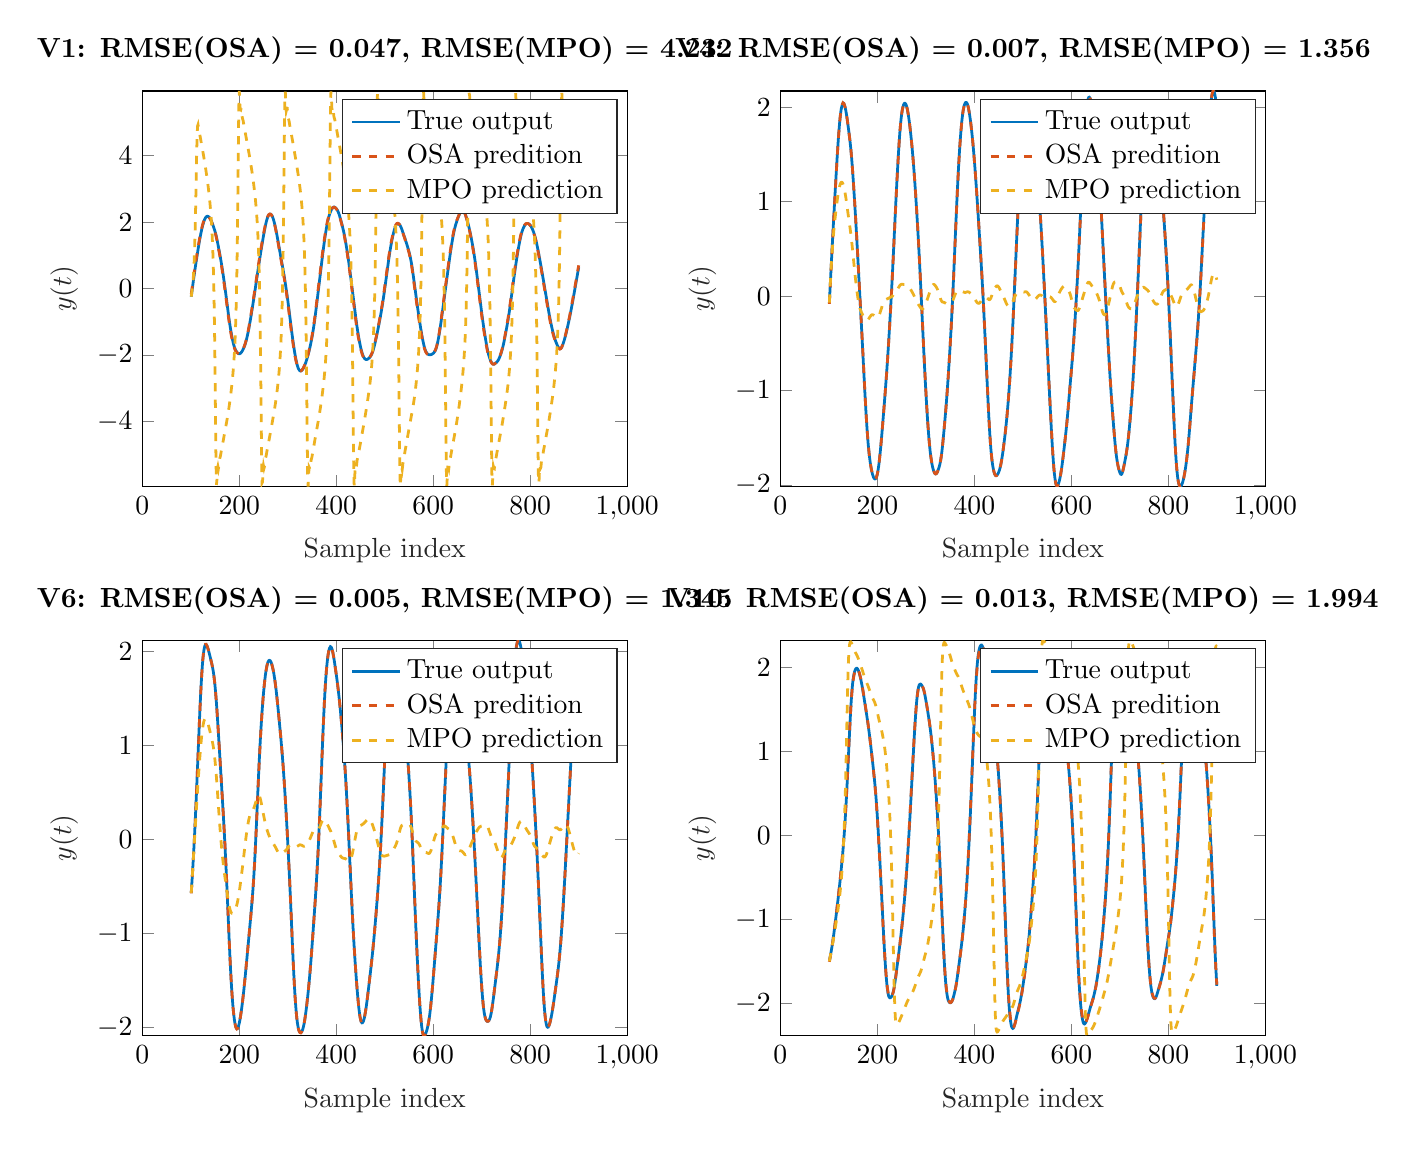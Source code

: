% This file was created by matlab2tikz.
%
\definecolor{mycolor1}{rgb}{0.0,0.447,0.741}%
\definecolor{mycolor2}{rgb}{0.85,0.325,0.098}%
\definecolor{mycolor3}{rgb}{0.929,0.694,0.125}%
%
\begin{tikzpicture}

\begin{axis}[%
width=6.159cm,
height=5.023cm,
at={(0cm,6.977cm)},
scale only axis,
xmin=0,
xmax=1000,
xlabel style={font=\color{white!15!black}},
xlabel={Sample index},
ymin=-5.955,
ymax=5.947,
ylabel style={font=\color{white!15!black}},
ylabel={$y(t)$},
axis background/.style={fill=white},
title style={font=\bfseries},
title={V1: RMSE(OSA) = 0.047, RMSE(MPO) = 4.232},
legend style={legend cell align=left, align=left, draw=white!15!black}
]
\addplot [color=mycolor1, line width=1.0pt]
  table[row sep=crcr]{%
101	-0.245\\
105	0.194\\
108	0.507\\
111	0.8\\
115	1.173\\
116	1.265\\
118	1.438\\
120	1.597\\
121	1.671\\
123	1.806\\
125	1.923\\
127	2.02\\
129	2.094\\
130	2.122\\
131	2.144\\
132	2.161\\
134	2.178\\
136	2.171\\
138	2.146\\
139	2.128\\
141	2.078\\
143	2.013\\
146	1.899\\
148	1.815\\
149	1.771\\
151	1.669\\
152	1.612\\
154	1.482\\
156	1.335\\
159	1.104\\
161	0.944\\
163	0.774\\
165	0.591\\
167	0.396\\
169	0.192\\
171	-0.021\\
173	-0.243\\
178	-0.812\\
179	-0.919\\
180	-1.022\\
182	-1.212\\
184	-1.383\\
186	-1.532\\
188	-1.66\\
190	-1.763\\
192	-1.838\\
194	-1.891\\
196	-1.928\\
198	-1.952\\
199	-1.959\\
201	-1.961\\
203	-1.941\\
205	-1.905\\
207	-1.857\\
209	-1.798\\
211	-1.724\\
212	-1.681\\
214	-1.582\\
216	-1.465\\
218	-1.332\\
219	-1.261\\
221	-1.107\\
224	-0.85\\
227	-0.578\\
230	-0.297\\
233	-0.007\\
240	0.688\\
243	0.972\\
246	1.245\\
249	1.505\\
251	1.671\\
253	1.826\\
255	1.963\\
256	2.025\\
257	2.077\\
258	2.125\\
260	2.193\\
262	2.23\\
264	2.24\\
266	2.225\\
268	2.18\\
270	2.104\\
271	2.055\\
272	2.002\\
273	1.943\\
274	1.879\\
276	1.739\\
278	1.587\\
281	1.34\\
285	1.009\\
290	0.603\\
292	0.432\\
294	0.251\\
296	0.061\\
298	-0.137\\
300	-0.348\\
302	-0.573\\
308	-1.275\\
310	-1.495\\
311	-1.601\\
313	-1.8\\
314	-1.898\\
316	-2.067\\
317	-2.143\\
319	-2.276\\
321	-2.37\\
322	-2.409\\
324	-2.46\\
326	-2.478\\
327	-2.478\\
329	-2.462\\
331	-2.424\\
333	-2.372\\
335	-2.308\\
337	-2.233\\
339	-2.145\\
342	-1.991\\
344	-1.877\\
346	-1.753\\
348	-1.616\\
350	-1.462\\
351	-1.384\\
354	-1.106\\
356	-0.895\\
357	-0.784\\
360	-0.43\\
372	1.029\\
374	1.257\\
376	1.47\\
378	1.666\\
380	1.843\\
382	1.997\\
384	2.124\\
386	2.227\\
388	2.308\\
390	2.373\\
392	2.421\\
393	2.438\\
395	2.454\\
396	2.453\\
398	2.438\\
400	2.408\\
401	2.39\\
403	2.339\\
404	2.308\\
405	2.271\\
407	2.183\\
409	2.081\\
411	1.972\\
413	1.858\\
415	1.732\\
416	1.664\\
418	1.514\\
420	1.348\\
422	1.168\\
424	0.977\\
426	0.773\\
428	0.555\\
431	0.212\\
435	-0.256\\
440	-0.843\\
442	-1.063\\
444	-1.264\\
446	-1.443\\
448	-1.605\\
450	-1.748\\
452	-1.871\\
454	-1.971\\
456	-2.046\\
458	-2.095\\
459	-2.112\\
461	-2.132\\
463	-2.134\\
465	-2.121\\
467	-2.099\\
469	-2.07\\
471	-2.032\\
472	-2.007\\
474	-1.942\\
475	-1.902\\
477	-1.807\\
479	-1.696\\
481	-1.573\\
483	-1.44\\
485	-1.299\\
488	-1.076\\
491	-0.844\\
493	-0.679\\
494	-0.593\\
496	-0.41\\
498	-0.212\\
501	0.1\\
504	0.422\\
507	0.748\\
509	0.957\\
511	1.148\\
513	1.317\\
515	1.469\\
517	1.607\\
518	1.67\\
520	1.782\\
522	1.87\\
524	1.926\\
526	1.952\\
527	1.956\\
528	1.955\\
529	1.949\\
531	1.918\\
532	1.894\\
534	1.832\\
536	1.753\\
542	1.494\\
545	1.358\\
548	1.213\\
550	1.108\\
551	1.052\\
553	0.923\\
555	0.768\\
557	0.581\\
559	0.374\\
567	-0.493\\
570	-0.801\\
572	-0.997\\
574	-1.183\\
576	-1.357\\
577	-1.44\\
579	-1.592\\
581	-1.723\\
583	-1.825\\
585	-1.898\\
587	-1.945\\
589	-1.973\\
591	-1.988\\
593	-1.993\\
595	-1.989\\
597	-1.978\\
600	-1.948\\
602	-1.918\\
604	-1.871\\
606	-1.797\\
607	-1.748\\
608	-1.691\\
609	-1.628\\
611	-1.48\\
613	-1.307\\
615	-1.115\\
617	-0.909\\
620	-0.583\\
627	0.187\\
631	0.62\\
633	0.832\\
635	1.039\\
638	1.331\\
641	1.588\\
643	1.73\\
644	1.796\\
646	1.909\\
649	2.047\\
651	2.13\\
654	2.237\\
655	2.269\\
657	2.32\\
659	2.352\\
661	2.359\\
663	2.333\\
665	2.278\\
667	2.199\\
669	2.105\\
671	2.002\\
673	1.889\\
675	1.763\\
677	1.624\\
679	1.474\\
681	1.314\\
682	1.231\\
684	1.054\\
686	0.858\\
688	0.646\\
691	0.308\\
694	-0.038\\
700	-0.74\\
702	-0.955\\
704	-1.157\\
706	-1.348\\
708	-1.532\\
709	-1.621\\
711	-1.784\\
713	-1.922\\
715	-2.032\\
717	-2.12\\
718	-2.158\\
720	-2.221\\
722	-2.26\\
723	-2.271\\
725	-2.275\\
727	-2.261\\
730	-2.226\\
732	-2.195\\
733	-2.177\\
735	-2.128\\
737	-2.061\\
739	-1.983\\
741	-1.893\\
743	-1.788\\
745	-1.662\\
746	-1.593\\
749	-1.367\\
752	-1.13\\
754	-0.963\\
756	-0.78\\
758	-0.58\\
760	-0.367\\
766	0.282\\
769	0.597\\
771	0.795\\
773	0.982\\
775	1.158\\
777	1.322\\
779	1.473\\
781	1.603\\
783	1.71\\
785	1.794\\
787	1.86\\
789	1.91\\
791	1.943\\
793	1.959\\
795	1.959\\
797	1.946\\
799	1.923\\
801	1.887\\
802	1.865\\
804	1.807\\
806	1.735\\
807	1.696\\
809	1.604\\
810	1.553\\
812	1.439\\
814	1.306\\
816	1.161\\
819	0.93\\
822	0.691\\
825	0.437\\
831	-0.081\\
835	-0.421\\
838	-0.68\\
840	-0.845\\
842	-0.996\\
844	-1.134\\
845	-1.2\\
847	-1.321\\
849	-1.429\\
851	-1.523\\
853	-1.605\\
855	-1.678\\
856	-1.712\\
858	-1.769\\
860	-1.805\\
862	-1.811\\
864	-1.785\\
866	-1.729\\
868	-1.652\\
870	-1.56\\
872	-1.456\\
874	-1.342\\
876	-1.218\\
879	-1.021\\
882	-0.81\\
884	-0.662\\
886	-0.508\\
889	-0.267\\
893	0.064\\
898	0.479\\
900	0.641\\
};
\addlegendentry{True output}

\addplot [color=mycolor2, dashed, line width=1.0pt]
  table[row sep=crcr]{%
101	-0.173\\
104	0.163\\
106	0.379\\
109	0.682\\
113	1.055\\
115	1.236\\
117	1.412\\
119	1.573\\
122	1.781\\
124	1.902\\
125	1.95\\
126	2.004\\
127	2.039\\
128	2.082\\
129	2.107\\
130	2.138\\
132	2.17\\
133	2.177\\
135	2.181\\
136	2.167\\
137	2.161\\
140	2.097\\
142	2.038\\
143	1.999\\
144	1.965\\
145	1.922\\
146	1.885\\
150	1.702\\
152	1.588\\
154	1.453\\
155	1.381\\
159	1.062\\
161	0.895\\
162	0.811\\
164	0.632\\
167	0.334\\
168	0.232\\
172	-0.205\\
177	-0.781\\
179	-0.997\\
180	-1.098\\
181	-1.193\\
183	-1.365\\
185	-1.517\\
187	-1.646\\
188	-1.696\\
189	-1.753\\
190	-1.79\\
191	-1.834\\
192	-1.858\\
193	-1.891\\
194	-1.905\\
195	-1.928\\
199	-1.963\\
200	-1.964\\
202	-1.954\\
204	-1.923\\
206	-1.876\\
207	-1.85\\
209	-1.785\\
210	-1.75\\
212	-1.665\\
213	-1.615\\
215	-1.504\\
217	-1.373\\
219	-1.227\\
220	-1.149\\
222	-0.983\\
228	-0.425\\
230	-0.233\\
233	0.062\\
236	0.363\\
238	0.564\\
240	0.76\\
243	1.039\\
245	1.218\\
247	1.392\\
250	1.639\\
252	1.795\\
254	1.936\\
256	2.054\\
257	2.104\\
259	2.182\\
261	2.229\\
263	2.246\\
264	2.239\\
265	2.237\\
266	2.216\\
267	2.205\\
268	2.167\\
269	2.14\\
270	2.088\\
271	2.046\\
274	1.858\\
275	1.788\\
277	1.635\\
281	1.3\\
283	1.128\\
286	0.878\\
291	0.464\\
293	0.285\\
295	0.096\\
297	-0.103\\
299	-0.31\\
301	-0.532\\
306	-1.124\\
308	-1.352\\
310	-1.566\\
312	-1.765\\
315	-2.034\\
316	-2.104\\
317	-2.18\\
319	-2.296\\
320	-2.352\\
321	-2.383\\
322	-2.421\\
323	-2.446\\
325	-2.48\\
326	-2.474\\
327	-2.478\\
330	-2.439\\
331	-2.413\\
332	-2.393\\
333	-2.36\\
334	-2.332\\
338	-2.175\\
341	-2.024\\
342	-1.972\\
345	-1.792\\
347	-1.659\\
349	-1.512\\
352	-1.258\\
353	-1.155\\
354	-1.058\\
355	-0.951\\
357	-0.724\\
360	-0.357\\
363	0.019\\
367	0.51\\
371	0.995\\
373	1.225\\
375	1.441\\
377	1.637\\
378	1.723\\
379	1.814\\
380	1.889\\
381	1.969\\
383	2.1\\
384	2.149\\
385	2.206\\
386	2.243\\
387	2.291\\
388	2.318\\
389	2.356\\
390	2.377\\
391	2.405\\
393	2.439\\
394	2.447\\
396	2.45\\
398	2.433\\
399	2.419\\
401	2.38\\
402	2.356\\
404	2.295\\
405	2.258\\
406	2.215\\
408	2.118\\
410	2.008\\
412	1.893\\
414	1.771\\
416	1.635\\
418	1.48\\
419	1.398\\
421	1.219\\
424	0.922\\
425	0.822\\
426	0.71\\
427	0.604\\
428	0.486\\
429	0.374\\
432	0.017\\
440	-0.923\\
441	-1.035\\
443	-1.242\\
445	-1.425\\
447	-1.584\\
449	-1.727\\
451	-1.851\\
453	-1.955\\
455	-2.035\\
456	-2.06\\
457	-2.092\\
458	-2.104\\
459	-2.124\\
462	-2.138\\
463	-2.131\\
464	-2.13\\
468	-2.079\\
470	-2.044\\
472	-1.996\\
473	-1.966\\
475	-1.889\\
477	-1.789\\
478	-1.735\\
481	-1.546\\
483	-1.411\\
487	-1.113\\
491	-0.796\\
493	-0.629\\
495	-0.448\\
497	-0.253\\
501	0.17\\
504	0.499\\
508	0.929\\
510	1.126\\
512	1.302\\
514	1.453\\
517	1.65\\
519	1.764\\
521	1.858\\
523	1.925\\
524	1.94\\
525	1.96\\
526	1.961\\
527	1.967\\
529	1.951\\
530	1.936\\
532	1.89\\
534	1.822\\
536	1.739\\
538	1.65\\
544	1.38\\
546	1.286\\
548	1.186\\
550	1.08\\
552	0.958\\
554	0.813\\
555	0.721\\
556	0.636\\
557	0.528\\
558	0.427\\
559	0.311\\
560	0.201\\
562	-0.029\\
564	-0.252\\
566	-0.467\\
568	-0.675\\
570	-0.875\\
572	-1.067\\
574	-1.248\\
576	-1.417\\
578	-1.57\\
580	-1.705\\
581	-1.757\\
582	-1.815\\
583	-1.85\\
584	-1.895\\
585	-1.916\\
586	-1.947\\
587	-1.958\\
588	-1.976\\
591	-1.993\\
593	-1.994\\
596	-1.981\\
598	-1.966\\
600	-1.944\\
602	-1.91\\
603	-1.887\\
605	-1.827\\
607	-1.735\\
608	-1.673\\
609	-1.606\\
610	-1.533\\
612	-1.365\\
613	-1.266\\
614	-1.173\\
615	-1.065\\
616	-0.964\\
617	-0.85\\
618	-0.744\\
619	-0.627\\
620	-0.517\\
622	-0.289\\
625	0.047\\
629	0.484\\
632	0.803\\
634	1.009\\
636	1.209\\
639	1.483\\
642	1.711\\
645	1.889\\
647	1.989\\
648	2.025\\
649	2.07\\
653	2.213\\
654	2.247\\
656	2.303\\
658	2.343\\
660	2.36\\
661	2.351\\
662	2.349\\
663	2.324\\
664	2.305\\
665	2.267\\
666	2.234\\
669	2.091\\
671	1.983\\
673	1.866\\
675	1.736\\
677	1.594\\
678	1.519\\
681	1.275\\
683	1.099\\
685	0.909\\
686	0.8\\
687	0.697\\
688	0.581\\
689	0.471\\
690	0.352\\
691	0.237\\
694	-0.12\\
699	-0.709\\
701	-0.931\\
703	-1.134\\
705	-1.324\\
708	-1.588\\
710	-1.753\\
712	-1.897\\
714	-2.015\\
715	-2.058\\
716	-2.106\\
719	-2.204\\
721	-2.252\\
723	-2.276\\
725	-2.275\\
726	-2.27\\
729	-2.233\\
732	-2.186\\
734	-2.143\\
736	-2.086\\
738	-2.011\\
740	-1.923\\
741	-1.875\\
743	-1.765\\
744	-1.705\\
746	-1.566\\
748	-1.411\\
750	-1.25\\
752	-1.087\\
754	-0.915\\
756	-0.727\\
757	-0.626\\
759	-0.412\\
764	0.145\\
767	0.466\\
769	0.671\\
770	0.772\\
772	0.962\\
775	1.218\\
776	1.302\\
779	1.517\\
780	1.587\\
781	1.64\\
782	1.7\\
783	1.739\\
784	1.788\\
785	1.816\\
786	1.855\\
787	1.877\\
788	1.906\\
789	1.921\\
790	1.941\\
791	1.949\\
792	1.961\\
795	1.96\\
797	1.945\\
799	1.918\\
800	1.901\\
802	1.856\\
803	1.828\\
805	1.762\\
807	1.679\\
808	1.635\\
810	1.532\\
812	1.412\\
813	1.348\\
817	1.048\\
823	0.556\\
827	0.205\\
829	0.029\\
832	-0.227\\
836	-0.569\\
839	-0.823\\
841	-0.98\\
843	-1.121\\
845	-1.247\\
846	-1.308\\
848	-1.416\\
850	-1.512\\
852	-1.594\\
854	-1.666\\
856	-1.73\\
857	-1.76\\
859	-1.803\\
861	-1.822\\
862	-1.813\\
863	-1.808\\
864	-1.781\\
865	-1.762\\
866	-1.72\\
867	-1.687\\
868	-1.638\\
869	-1.594\\
872	-1.434\\
874	-1.316\\
877	-1.12\\
880	-0.913\\
882	-0.769\\
886	-0.46\\
893	0.122\\
897	0.457\\
899	0.62\\
900	0.7\\
};
\addlegendentry{OSA predition}

\addplot [color=mycolor3, dashed, line width=1.0pt]
  table[row sep=crcr]{%
101	-0.245\\
104	0.085\\
105	0.271\\
106	0.509\\
107	0.808\\
108	1.215\\
109	1.739\\
110	2.387\\
111	3.147\\
112	3.926\\
113	4.556\\
114	4.888\\
115	4.933\\
117	4.755\\
118	4.684\\
119	4.607\\
121	4.443\\
124	4.201\\
127	3.95\\
129	3.773\\
131	3.585\\
133	3.386\\
135	3.172\\
136	3.057\\
137	2.935\\
138	2.805\\
139	2.663\\
140	2.506\\
141	2.332\\
142	2.135\\
143	1.908\\
144	1.64\\
145	1.316\\
146	0.913\\
147	0.396\\
148	-0.283\\
149	-1.188\\
150	-2.378\\
151	-3.823\\
152	-5.213\\
153	-5.908\\
154	-5.743\\
155	-5.412\\
156	-5.349\\
157	-5.418\\
158	-5.325\\
159	-5.173\\
160	-5.1\\
161	-5.052\\
162	-4.97\\
163	-4.881\\
166	-4.652\\
174	-4.011\\
176	-3.841\\
178	-3.657\\
179	-3.559\\
180	-3.455\\
181	-3.347\\
182	-3.235\\
183	-3.116\\
184	-2.991\\
185	-2.858\\
186	-2.713\\
187	-2.554\\
188	-2.376\\
189	-2.173\\
190	-1.936\\
191	-1.655\\
192	-1.312\\
193	-0.885\\
194	-0.335\\
195	0.387\\
196	1.349\\
197	2.603\\
198	4.088\\
199	5.422\\
200	5.947\\
201	5.686\\
202	5.386\\
203	5.375\\
204	5.433\\
205	5.311\\
206	5.167\\
207	5.106\\
208	5.053\\
210	4.875\\
212	4.725\\
220	4.078\\
222	3.909\\
224	3.731\\
226	3.541\\
228	3.335\\
229	3.226\\
230	3.111\\
231	2.99\\
232	2.861\\
233	2.723\\
234	2.572\\
235	2.404\\
236	2.215\\
237	1.996\\
238	1.738\\
239	1.426\\
240	1.039\\
241	0.546\\
242	-0.098\\
243	-0.954\\
244	-2.086\\
245	-3.496\\
246	-4.952\\
247	-5.848\\
248	-5.819\\
249	-5.463\\
250	-5.335\\
251	-5.408\\
252	-5.354\\
253	-5.196\\
254	-5.107\\
255	-5.063\\
256	-4.988\\
257	-4.898\\
258	-4.821\\
259	-4.749\\
263	-4.433\\
271	-3.782\\
273	-3.605\\
275	-3.413\\
276	-3.31\\
277	-3.201\\
278	-3.086\\
279	-2.964\\
280	-2.831\\
281	-2.685\\
282	-2.523\\
283	-2.338\\
284	-2.126\\
285	-1.877\\
286	-1.578\\
287	-1.211\\
288	-0.748\\
289	-0.148\\
290	0.645\\
291	1.701\\
292	3.054\\
293	4.566\\
294	5.715\\
295	5.925\\
296	5.571\\
297	5.353\\
298	5.41\\
299	5.413\\
300	5.254\\
301	5.135\\
302	5.086\\
303	5.02\\
304	4.924\\
305	4.839\\
306	4.764\\
308	4.602\\
311	4.355\\
316	3.926\\
319	3.661\\
321	3.475\\
323	3.276\\
324	3.169\\
325	3.056\\
326	2.935\\
327	2.806\\
328	2.664\\
329	2.507\\
330	2.33\\
331	2.128\\
332	1.89\\
333	1.605\\
334	1.256\\
335	0.815\\
336	0.245\\
337	-0.511\\
338	-1.518\\
339	-2.824\\
340	-4.333\\
341	-5.59\\
342	-5.955\\
343	-5.634\\
344	-5.374\\
345	-5.406\\
346	-5.443\\
347	-5.3\\
348	-5.169\\
349	-5.119\\
350	-5.061\\
351	-4.967\\
352	-4.878\\
354	-4.721\\
356	-4.552\\
363	-3.975\\
365	-3.802\\
367	-3.617\\
369	-3.418\\
371	-3.202\\
372	-3.087\\
373	-2.966\\
374	-2.836\\
375	-2.696\\
376	-2.541\\
377	-2.368\\
378	-2.172\\
379	-1.945\\
380	-1.676\\
381	-1.35\\
382	-0.943\\
383	-0.423\\
384	0.261\\
385	1.174\\
386	2.374\\
387	3.834\\
388	5.239\\
389	5.933\\
390	5.755\\
391	5.422\\
392	5.367\\
393	5.443\\
394	5.348\\
395	5.195\\
396	5.126\\
397	5.082\\
398	5.0\\
399	4.911\\
401	4.765\\
405	4.445\\
409	4.121\\
412	3.878\\
414	3.706\\
416	3.518\\
418	3.312\\
419	3.202\\
420	3.086\\
421	2.964\\
422	2.833\\
423	2.691\\
424	2.534\\
425	2.358\\
426	2.157\\
427	1.924\\
428	1.646\\
429	1.308\\
430	0.886\\
431	0.343\\
432	-0.373\\
433	-1.327\\
434	-2.573\\
435	-4.057\\
436	-5.401\\
437	-5.948\\
438	-5.696\\
439	-5.39\\
440	-5.373\\
441	-5.433\\
442	-5.313\\
443	-5.166\\
444	-5.104\\
445	-5.052\\
447	-4.874\\
449	-4.724\\
455	-4.232\\
458	-3.978\\
461	-3.714\\
463	-3.53\\
465	-3.338\\
467	-3.135\\
468	-3.027\\
469	-2.913\\
470	-2.789\\
471	-2.654\\
472	-2.504\\
473	-2.334\\
474	-2.14\\
475	-1.913\\
476	-1.642\\
477	-1.313\\
478	-0.902\\
479	-0.373\\
480	0.322\\
481	1.247\\
482	2.46\\
483	3.92\\
484	5.288\\
485	5.92\\
486	5.716\\
487	5.395\\
488	5.35\\
489	5.415\\
490	5.312\\
491	5.165\\
492	5.098\\
493	5.051\\
494	4.968\\
495	4.88\\
497	4.733\\
504	4.172\\
506	4.006\\
508	3.83\\
510	3.641\\
512	3.436\\
514	3.217\\
515	3.101\\
516	2.98\\
517	2.851\\
518	2.711\\
519	2.558\\
520	2.386\\
521	2.189\\
522	1.96\\
523	1.687\\
524	1.354\\
525	0.938\\
526	0.404\\
527	-0.299\\
528	-1.236\\
529	-2.466\\
530	-3.947\\
531	-5.333\\
532	-5.955\\
533	-5.731\\
534	-5.407\\
535	-5.374\\
536	-5.444\\
537	-5.332\\
538	-5.178\\
539	-5.11\\
540	-5.059\\
542	-4.876\\
544	-4.72\\
550	-4.22\\
553	-3.979\\
557	-3.662\\
559	-3.488\\
560	-3.394\\
561	-3.293\\
562	-3.185\\
563	-3.07\\
564	-2.946\\
565	-2.813\\
566	-2.668\\
567	-2.509\\
568	-2.33\\
569	-2.127\\
570	-1.891\\
571	-1.61\\
572	-1.267\\
573	-0.836\\
574	-0.281\\
575	0.453\\
576	1.43\\
577	2.702\\
578	4.191\\
579	5.487\\
580	5.945\\
582	5.379\\
583	5.387\\
584	5.438\\
585	5.31\\
586	5.173\\
588	5.062\\
590	4.88\\
592	4.722\\
598	4.21\\
602	3.85\\
608	3.302\\
609	3.205\\
610	3.103\\
611	2.994\\
612	2.879\\
613	2.753\\
614	2.616\\
615	2.464\\
616	2.293\\
617	2.097\\
618	1.868\\
619	1.593\\
620	1.256\\
621	0.83\\
622	0.28\\
623	-0.449\\
624	-1.421\\
625	-2.686\\
626	-4.172\\
627	-5.47\\
628	-5.939\\
629	-5.66\\
630	-5.374\\
631	-5.375\\
632	-5.425\\
633	-5.298\\
634	-5.16\\
636	-5.048\\
638	-4.87\\
640	-4.72\\
646	-4.236\\
648	-4.061\\
650	-3.874\\
652	-3.677\\
654	-3.466\\
655	-3.355\\
656	-3.24\\
657	-3.119\\
658	-2.992\\
659	-2.858\\
660	-2.714\\
661	-2.559\\
662	-2.388\\
663	-2.197\\
664	-1.978\\
665	-1.721\\
666	-1.409\\
667	-1.02\\
668	-0.522\\
669	0.132\\
670	1.004\\
671	2.159\\
672	3.59\\
673	5.044\\
674	5.89\\
675	5.811\\
676	5.456\\
677	5.353\\
678	5.435\\
679	5.37\\
680	5.212\\
681	5.13\\
682	5.086\\
683	5.007\\
684	4.911\\
690	4.427\\
693	4.183\\
695	4.012\\
698	3.744\\
701	3.468\\
703	3.27\\
704	3.162\\
705	3.046\\
706	2.921\\
707	2.784\\
708	2.634\\
709	2.467\\
710	2.282\\
711	2.071\\
712	1.826\\
713	1.534\\
714	1.176\\
715	0.722\\
716	0.132\\
717	-0.651\\
718	-1.696\\
719	-3.037\\
720	-4.538\\
721	-5.691\\
722	-5.918\\
723	-5.571\\
724	-5.351\\
725	-5.405\\
726	-5.416\\
727	-5.268\\
728	-5.156\\
729	-5.115\\
730	-5.056\\
731	-4.965\\
732	-4.883\\
733	-4.811\\
735	-4.652\\
741	-4.175\\
743	-4.004\\
745	-3.824\\
748	-3.545\\
750	-3.352\\
751	-3.251\\
752	-3.145\\
753	-3.031\\
754	-2.907\\
755	-2.771\\
756	-2.621\\
757	-2.454\\
758	-2.264\\
759	-2.047\\
760	-1.794\\
761	-1.491\\
762	-1.118\\
763	-0.646\\
764	-0.032\\
765	0.783\\
766	1.866\\
767	3.239\\
768	4.726\\
769	5.771\\
770	5.877\\
771	5.52\\
772	5.341\\
773	5.408\\
774	5.39\\
775	5.234\\
776	5.131\\
777	5.087\\
778	5.018\\
779	4.923\\
780	4.84\\
781	4.764\\
791	3.946\\
793	3.772\\
795	3.591\\
797	3.403\\
799	3.201\\
800	3.093\\
801	2.977\\
802	2.853\\
803	2.719\\
804	2.571\\
805	2.407\\
806	2.222\\
807	2.01\\
808	1.76\\
809	1.458\\
810	1.085\\
811	0.608\\
812	-0.015\\
813	-0.844\\
814	-1.944\\
815	-3.33\\
816	-4.808\\
817	-5.802\\
818	-5.857\\
819	-5.498\\
820	-5.338\\
821	-5.409\\
822	-5.379\\
823	-5.222\\
824	-5.124\\
825	-5.08\\
826	-5.007\\
827	-4.912\\
828	-4.829\\
829	-4.753\\
833	-4.43\\
837	-4.106\\
839	-3.934\\
841	-3.752\\
843	-3.561\\
845	-3.36\\
846	-3.254\\
847	-3.143\\
848	-3.026\\
849	-2.9\\
850	-2.765\\
851	-2.619\\
852	-2.458\\
853	-2.279\\
854	-2.076\\
855	-1.84\\
856	-1.56\\
857	-1.216\\
858	-0.781\\
859	-0.217\\
860	0.532\\
861	1.533\\
862	2.831\\
863	4.331\\
864	5.579\\
865	5.945\\
866	5.629\\
867	5.368\\
868	5.395\\
869	5.43\\
870	5.289\\
871	5.159\\
872	5.107\\
873	5.05\\
875	4.869\\
877	4.715\\
880	4.468\\
884	4.137\\
887	3.877\\
889	3.695\\
891	3.504\\
893	3.299\\
894	3.19\\
895	3.075\\
896	2.952\\
897	2.821\\
898	2.678\\
899	2.521\\
900	2.345\\
};
\addlegendentry{MPO prediction}

\end{axis}

\begin{axis}[%
width=6.159cm,
height=5.023cm,
at={(8.104cm,6.977cm)},
scale only axis,
xmin=0,
xmax=1000,
xlabel style={font=\color{white!15!black}},
xlabel={Sample index},
ymin=-2.016,
ymax=2.174,
ylabel style={font=\color{white!15!black}},
ylabel={$y(t)$},
axis background/.style={fill=white},
title style={font=\bfseries},
title={V4: RMSE(OSA) = 0.007, RMSE(MPO) = 1.356},
legend style={legend cell align=left, align=left, draw=white!15!black}
]
\addplot [color=mycolor1, line width=1.0pt]
  table[row sep=crcr]{%
101	-0.069\\
104	0.236\\
106	0.438\\
107	0.538\\
109	0.732\\
111	0.921\\
113	1.107\\
115	1.289\\
117	1.464\\
119	1.624\\
120	1.699\\
122	1.827\\
123	1.881\\
125	1.968\\
126	1.995\\
128	2.037\\
130	2.044\\
131	2.037\\
132	2.027\\
133	2.011\\
134	1.989\\
135	1.965\\
137	1.903\\
139	1.829\\
141	1.751\\
143	1.668\\
144	1.622\\
145	1.573\\
146	1.518\\
147	1.458\\
148	1.395\\
149	1.323\\
150	1.249\\
151	1.171\\
153	1.009\\
155	0.839\\
156	0.75\\
157	0.659\\
159	0.472\\
167	-0.296\\
168	-0.394\\
170	-0.594\\
172	-0.797\\
174	-0.997\\
176	-1.184\\
177	-1.27\\
178	-1.352\\
179	-1.428\\
180	-1.497\\
181	-1.562\\
183	-1.669\\
185	-1.752\\
186	-1.786\\
187	-1.816\\
188	-1.845\\
190	-1.888\\
192	-1.918\\
193	-1.927\\
194	-1.933\\
195	-1.936\\
196	-1.934\\
197	-1.929\\
199	-1.904\\
201	-1.858\\
203	-1.789\\
205	-1.7\\
207	-1.595\\
209	-1.478\\
211	-1.353\\
213	-1.225\\
215	-1.094\\
216	-1.028\\
218	-0.89\\
219	-0.821\\
221	-0.669\\
222	-0.591\\
224	-0.425\\
226	-0.249\\
227	-0.16\\
229	0.028\\
231	0.229\\
233	0.443\\
237	0.879\\
238	0.985\\
239	1.087\\
240	1.188\\
241	1.285\\
242	1.379\\
243	1.469\\
244	1.555\\
245	1.635\\
246	1.709\\
247	1.774\\
248	1.834\\
249	1.882\\
250	1.926\\
251	1.959\\
252	1.988\\
253	2.009\\
254	2.026\\
255	2.036\\
256	2.043\\
257	2.043\\
258	2.039\\
259	2.03\\
260	2.016\\
261	1.998\\
262	1.974\\
263	1.947\\
264	1.916\\
265	1.881\\
266	1.843\\
267	1.801\\
268	1.757\\
270	1.66\\
272	1.551\\
274	1.43\\
276	1.296\\
277	1.224\\
279	1.073\\
281	0.91\\
282	0.824\\
284	0.647\\
286	0.457\\
288	0.253\\
289	0.147\\
291	-0.069\\
293	-0.29\\
295	-0.507\\
297	-0.717\\
298	-0.818\\
299	-0.916\\
300	-1.011\\
301	-1.102\\
302	-1.188\\
304	-1.35\\
305	-1.418\\
306	-1.485\\
307	-1.547\\
309	-1.651\\
310	-1.691\\
311	-1.728\\
312	-1.762\\
313	-1.789\\
314	-1.812\\
315	-1.832\\
316	-1.848\\
317	-1.862\\
318	-1.873\\
319	-1.88\\
320	-1.883\\
321	-1.882\\
322	-1.878\\
323	-1.87\\
324	-1.859\\
326	-1.832\\
327	-1.816\\
328	-1.799\\
329	-1.778\\
330	-1.753\\
331	-1.724\\
332	-1.69\\
333	-1.649\\
334	-1.602\\
335	-1.553\\
337	-1.444\\
339	-1.329\\
340	-1.27\\
341	-1.209\\
342	-1.145\\
343	-1.079\\
344	-1.008\\
345	-0.935\\
346	-0.859\\
348	-0.698\\
350	-0.528\\
352	-0.346\\
353	-0.249\\
354	-0.148\\
355	-0.042\\
356	0.069\\
357	0.183\\
358	0.301\\
360	0.542\\
361	0.664\\
363	0.901\\
365	1.124\\
367	1.328\\
369	1.509\\
371	1.662\\
372	1.729\\
373	1.79\\
374	1.848\\
376	1.935\\
377	1.967\\
378	1.995\\
379	2.018\\
380	2.034\\
381	2.044\\
382	2.052\\
383	2.052\\
384	2.05\\
385	2.042\\
386	2.029\\
387	2.012\\
388	1.988\\
389	1.961\\
390	1.93\\
391	1.895\\
392	1.857\\
394	1.772\\
395	1.724\\
396	1.674\\
397	1.62\\
398	1.563\\
399	1.503\\
400	1.438\\
401	1.372\\
402	1.303\\
404	1.158\\
406	1.005\\
408	0.846\\
411	0.601\\
413	0.435\\
414	0.351\\
416	0.175\\
418	-0.014\\
420	-0.216\\
422	-0.429\\
424	-0.648\\
427	-0.98\\
428	-1.089\\
429	-1.194\\
430	-1.294\\
431	-1.389\\
432	-1.472\\
433	-1.55\\
434	-1.615\\
435	-1.674\\
436	-1.722\\
437	-1.764\\
438	-1.799\\
439	-1.828\\
440	-1.851\\
441	-1.871\\
442	-1.885\\
443	-1.895\\
444	-1.9\\
445	-1.902\\
447	-1.895\\
449	-1.878\\
450	-1.867\\
451	-1.853\\
452	-1.838\\
453	-1.819\\
454	-1.797\\
455	-1.773\\
456	-1.744\\
457	-1.713\\
458	-1.679\\
459	-1.643\\
461	-1.564\\
463	-1.479\\
464	-1.434\\
465	-1.386\\
466	-1.337\\
467	-1.283\\
468	-1.228\\
470	-1.102\\
471	-1.034\\
473	-0.886\\
474	-0.803\\
476	-0.63\\
478	-0.437\\
479	-0.337\\
480	-0.231\\
481	-0.121\\
482	-0.009\\
483	0.107\\
488	0.69\\
490	0.913\\
492	1.129\\
493	1.232\\
494	1.332\\
495	1.426\\
496	1.516\\
497	1.597\\
498	1.674\\
499	1.74\\
500	1.803\\
501	1.855\\
502	1.905\\
503	1.945\\
504	1.982\\
505	2.009\\
506	2.034\\
507	2.046\\
508	2.057\\
510	2.051\\
512	2.021\\
514	1.975\\
516	1.915\\
518	1.843\\
519	1.803\\
520	1.76\\
521	1.716\\
523	1.624\\
525	1.527\\
527	1.427\\
529	1.321\\
531	1.205\\
533	1.077\\
534	1.006\\
535	0.933\\
536	0.858\\
538	0.691\\
539	0.601\\
541	0.415\\
544	0.118\\
546	-0.084\\
548	-0.292\\
551	-0.611\\
553	-0.825\\
555	-1.036\\
556	-1.138\\
557	-1.238\\
559	-1.431\\
561	-1.608\\
562	-1.685\\
563	-1.76\\
564	-1.822\\
565	-1.879\\
566	-1.922\\
567	-1.959\\
568	-1.984\\
569	-2.002\\
570	-2.009\\
571	-2.011\\
572	-2.006\\
573	-1.995\\
574	-1.98\\
575	-1.961\\
576	-1.94\\
578	-1.888\\
580	-1.822\\
581	-1.784\\
582	-1.745\\
584	-1.659\\
586	-1.57\\
588	-1.478\\
589	-1.43\\
590	-1.38\\
591	-1.327\\
592	-1.272\\
594	-1.153\\
597	-0.967\\
602	-0.669\\
603	-0.604\\
604	-0.536\\
605	-0.461\\
606	-0.384\\
607	-0.303\\
609	-0.133\\
611	0.046\\
612	0.139\\
613	0.236\\
614	0.335\\
615	0.44\\
616	0.548\\
617	0.658\\
620	0.997\\
621	1.109\\
622	1.216\\
623	1.321\\
624	1.421\\
625	1.515\\
626	1.605\\
627	1.691\\
629	1.843\\
631	1.961\\
632	2.005\\
633	2.044\\
634	2.076\\
635	2.095\\
636	2.106\\
637	2.108\\
638	2.102\\
639	2.091\\
640	2.074\\
641	2.053\\
643	2.004\\
644	1.974\\
645	1.943\\
646	1.909\\
647	1.87\\
648	1.829\\
649	1.782\\
650	1.732\\
651	1.679\\
653	1.562\\
654	1.499\\
655	1.433\\
656	1.364\\
657	1.291\\
658	1.213\\
659	1.131\\
660	1.043\\
661	0.953\\
663	0.759\\
669	0.152\\
671	-0.044\\
674	-0.332\\
676	-0.519\\
677	-0.61\\
679	-0.787\\
680	-0.869\\
682	-1.028\\
683	-1.1\\
684	-1.17\\
685	-1.238\\
687	-1.369\\
688	-1.433\\
689	-1.494\\
690	-1.553\\
691	-1.605\\
692	-1.654\\
693	-1.697\\
694	-1.733\\
695	-1.765\\
696	-1.791\\
697	-1.815\\
698	-1.835\\
699	-1.854\\
700	-1.869\\
701	-1.88\\
702	-1.887\\
703	-1.888\\
704	-1.884\\
705	-1.871\\
706	-1.854\\
707	-1.833\\
708	-1.81\\
710	-1.758\\
712	-1.705\\
714	-1.644\\
715	-1.608\\
716	-1.57\\
717	-1.527\\
718	-1.479\\
719	-1.43\\
721	-1.317\\
722	-1.256\\
723	-1.193\\
724	-1.126\\
725	-1.054\\
726	-0.98\\
727	-0.899\\
728	-0.815\\
729	-0.725\\
730	-0.631\\
731	-0.531\\
732	-0.429\\
734	-0.212\\
735	-0.101\\
737	0.126\\
739	0.358\\
741	0.592\\
743	0.831\\
745	1.064\\
746	1.174\\
747	1.281\\
748	1.383\\
749	1.476\\
750	1.565\\
751	1.642\\
752	1.715\\
753	1.779\\
754	1.837\\
755	1.889\\
756	1.931\\
757	1.969\\
758	1.996\\
759	2.019\\
760	2.03\\
761	2.038\\
762	2.036\\
763	2.031\\
765	2.004\\
767	1.959\\
769	1.9\\
771	1.829\\
773	1.75\\
775	1.666\\
777	1.576\\
780	1.435\\
783	1.292\\
785	1.192\\
786	1.138\\
787	1.082\\
788	1.02\\
789	0.955\\
790	0.885\\
791	0.812\\
792	0.736\\
793	0.657\\
794	0.576\\
796	0.406\\
797	0.315\\
798	0.223\\
799	0.123\\
800	0.02\\
801	-0.088\\
802	-0.2\\
803	-0.314\\
805	-0.548\\
809	-1.022\\
810	-1.138\\
811	-1.253\\
812	-1.364\\
813	-1.469\\
814	-1.567\\
815	-1.657\\
816	-1.736\\
817	-1.805\\
818	-1.862\\
819	-1.91\\
820	-1.946\\
821	-1.975\\
822	-1.995\\
823	-2.008\\
824	-2.014\\
825	-2.016\\
826	-2.013\\
827	-2.004\\
828	-1.993\\
829	-1.98\\
831	-1.943\\
833	-1.894\\
834	-1.865\\
836	-1.8\\
838	-1.721\\
840	-1.626\\
841	-1.572\\
842	-1.516\\
843	-1.455\\
844	-1.392\\
846	-1.261\\
848	-1.13\\
850	-1.004\\
852	-0.881\\
856	-0.637\\
857	-0.575\\
859	-0.444\\
860	-0.376\\
861	-0.304\\
862	-0.23\\
863	-0.15\\
864	-0.067\\
865	0.022\\
866	0.113\\
867	0.208\\
868	0.305\\
870	0.503\\
872	0.704\\
877	1.209\\
878	1.308\\
880	1.494\\
882	1.666\\
884	1.821\\
886	1.956\\
887	2.011\\
888	2.06\\
889	2.104\\
891	2.157\\
892	2.167\\
893	2.171\\
894	2.169\\
895	2.154\\
896	2.135\\
897	2.105\\
898	2.071\\
899	2.027\\
900	1.98\\
};
\addlegendentry{True output}

\addplot [color=mycolor2, dashed, line width=1.0pt]
  table[row sep=crcr]{%
101	-0.081\\
106	0.425\\
108	0.624\\
111	0.91\\
112	1.005\\
115	1.28\\
116	1.371\\
118	1.543\\
119	1.618\\
120	1.695\\
121	1.766\\
122	1.823\\
123	1.882\\
124	1.927\\
126	2.001\\
128	2.033\\
129	2.047\\
130	2.042\\
131	2.042\\
132	2.025\\
133	2.012\\
134	1.989\\
135	1.964\\
136	1.935\\
137	1.9\\
138	1.867\\
142	1.71\\
143	1.668\\
144	1.623\\
145	1.573\\
146	1.52\\
147	1.459\\
148	1.394\\
149	1.326\\
151	1.174\\
152	1.094\\
154	0.931\\
156	0.757\\
158	0.575\\
160	0.386\\
168	-0.382\\
169	-0.481\\
173	-0.886\\
175	-1.083\\
177	-1.264\\
178	-1.344\\
179	-1.422\\
180	-1.493\\
181	-1.556\\
182	-1.616\\
183	-1.663\\
184	-1.714\\
185	-1.748\\
186	-1.787\\
188	-1.843\\
189	-1.869\\
190	-1.886\\
191	-1.906\\
192	-1.916\\
193	-1.929\\
195	-1.936\\
196	-1.934\\
197	-1.928\\
198	-1.919\\
199	-1.901\\
200	-1.885\\
201	-1.854\\
202	-1.827\\
203	-1.785\\
204	-1.748\\
205	-1.696\\
206	-1.65\\
207	-1.592\\
208	-1.539\\
209	-1.476\\
210	-1.418\\
214	-1.163\\
215	-1.098\\
217	-0.965\\
219	-0.824\\
220	-0.753\\
223	-0.516\\
225	-0.348\\
228	-0.078\\
230	0.114\\
231	0.219\\
232	0.322\\
236	0.759\\
237	0.867\\
238	0.973\\
239	1.077\\
240	1.178\\
241	1.276\\
242	1.371\\
243	1.463\\
244	1.55\\
245	1.632\\
246	1.706\\
247	1.775\\
248	1.832\\
249	1.885\\
251	1.962\\
252	1.986\\
253	2.012\\
255	2.039\\
257	2.045\\
258	2.04\\
259	2.031\\
260	2.016\\
261	1.997\\
262	1.975\\
264	1.915\\
265	1.881\\
266	1.842\\
267	1.801\\
269	1.71\\
271	1.607\\
273	1.493\\
275	1.366\\
276	1.296\\
277	1.227\\
279	1.075\\
280	0.998\\
281	0.913\\
282	0.831\\
284	0.653\\
285	0.562\\
286	0.464\\
287	0.368\\
290	0.052\\
292	-0.166\\
294	-0.385\\
296	-0.6\\
298	-0.807\\
300	-1.001\\
301	-1.092\\
302	-1.18\\
303	-1.263\\
304	-1.339\\
305	-1.417\\
306	-1.479\\
307	-1.543\\
308	-1.599\\
309	-1.645\\
310	-1.693\\
313	-1.789\\
314	-1.812\\
315	-1.832\\
316	-1.849\\
317	-1.861\\
318	-1.872\\
319	-1.88\\
320	-1.883\\
321	-1.882\\
322	-1.878\\
323	-1.87\\
324	-1.86\\
326	-1.832\\
327	-1.816\\
328	-1.798\\
329	-1.778\\
330	-1.753\\
331	-1.723\\
332	-1.689\\
333	-1.649\\
334	-1.603\\
336	-1.5\\
339	-1.331\\
341	-1.211\\
342	-1.148\\
343	-1.081\\
344	-1.013\\
346	-0.864\\
347	-0.785\\
349	-0.621\\
351	-0.448\\
353	-0.26\\
354	-0.158\\
355	-0.054\\
356	0.056\\
357	0.17\\
358	0.287\\
360	0.528\\
362	0.769\\
364	1.003\\
366	1.22\\
367	1.316\\
368	1.415\\
369	1.499\\
370	1.587\\
371	1.655\\
372	1.729\\
373	1.788\\
374	1.844\\
375	1.896\\
376	1.932\\
377	1.972\\
378	1.994\\
379	2.018\\
380	2.036\\
381	2.047\\
382	2.052\\
383	2.055\\
385	2.043\\
386	2.029\\
387	2.011\\
388	1.99\\
390	1.93\\
391	1.894\\
392	1.856\\
393	1.816\\
395	1.725\\
397	1.621\\
398	1.563\\
399	1.503\\
400	1.44\\
402	1.305\\
403	1.234\\
405	1.086\\
407	0.931\\
411	0.609\\
413	0.444\\
415	0.274\\
417	0.094\\
419	-0.101\\
421	-0.308\\
423	-0.524\\
428	-1.078\\
429	-1.184\\
430	-1.286\\
431	-1.38\\
432	-1.469\\
433	-1.543\\
434	-1.613\\
435	-1.669\\
436	-1.722\\
437	-1.762\\
438	-1.799\\
439	-1.827\\
440	-1.852\\
441	-1.87\\
442	-1.886\\
443	-1.894\\
444	-1.901\\
446	-1.9\\
447	-1.893\\
448	-1.888\\
450	-1.867\\
451	-1.853\\
452	-1.837\\
453	-1.819\\
454	-1.797\\
455	-1.772\\
456	-1.744\\
457	-1.712\\
458	-1.678\\
459	-1.642\\
460	-1.604\\
462	-1.523\\
464	-1.435\\
465	-1.387\\
466	-1.337\\
467	-1.285\\
469	-1.17\\
470	-1.103\\
471	-1.038\\
472	-0.965\\
474	-0.811\\
477	-0.546\\
478	-0.444\\
479	-0.346\\
480	-0.242\\
481	-0.134\\
482	-0.022\\
484	0.209\\
487	0.561\\
489	0.789\\
491	1.011\\
493	1.223\\
494	1.323\\
495	1.42\\
496	1.509\\
497	1.595\\
498	1.669\\
499	1.74\\
501	1.858\\
503	1.948\\
505	2.014\\
507	2.052\\
508	2.054\\
509	2.059\\
510	2.047\\
511	2.041\\
512	2.018\\
513	2.001\\
514	1.972\\
515	1.947\\
516	1.912\\
517	1.88\\
518	1.841\\
519	1.803\\
522	1.67\\
524	1.576\\
526	1.478\\
528	1.376\\
530	1.266\\
532	1.146\\
533	1.078\\
534	1.013\\
536	0.862\\
537	0.783\\
538	0.695\\
539	0.61\\
542	0.329\\
543	0.228\\
544	0.13\\
547	-0.174\\
550	-0.492\\
552	-0.706\\
554	-0.919\\
555	-1.025\\
556	-1.128\\
557	-1.229\\
558	-1.328\\
560	-1.516\\
562	-1.685\\
564	-1.825\\
566	-1.926\\
568	-1.987\\
569	-2.001\\
570	-2.011\\
571	-2.01\\
572	-2.006\\
573	-1.995\\
574	-1.98\\
575	-1.962\\
577	-1.915\\
579	-1.857\\
581	-1.785\\
583	-1.702\\
586	-1.57\\
588	-1.479\\
590	-1.381\\
591	-1.329\\
592	-1.273\\
593	-1.216\\
598	-0.91\\
601	-0.735\\
602	-0.674\\
603	-0.61\\
604	-0.541\\
605	-0.47\\
607	-0.312\\
609	-0.142\\
610	-0.055\\
612	0.128\\
613	0.224\\
614	0.324\\
615	0.426\\
617	0.646\\
618	0.758\\
620	0.986\\
621	1.097\\
622	1.207\\
623	1.312\\
624	1.414\\
625	1.51\\
626	1.601\\
627	1.687\\
628	1.768\\
629	1.837\\
630	1.909\\
631	1.957\\
632	2.011\\
634	2.075\\
635	2.098\\
636	2.108\\
637	2.11\\
638	2.103\\
639	2.091\\
640	2.074\\
641	2.053\\
642	2.029\\
644	1.975\\
646	1.908\\
647	1.87\\
648	1.827\\
649	1.782\\
650	1.731\\
651	1.678\\
652	1.622\\
654	1.501\\
655	1.434\\
656	1.365\\
657	1.293\\
658	1.216\\
659	1.134\\
660	1.048\\
662	0.864\\
664	0.667\\
665	0.565\\
666	0.465\\
668	0.263\\
670	0.065\\
674	-0.319\\
675	-0.415\\
677	-0.6\\
678	-0.688\\
680	-0.861\\
682	-1.017\\
683	-1.093\\
685	-1.232\\
687	-1.364\\
688	-1.429\\
689	-1.49\\
690	-1.549\\
691	-1.605\\
692	-1.651\\
693	-1.696\\
694	-1.732\\
695	-1.763\\
696	-1.792\\
698	-1.835\\
699	-1.853\\
700	-1.869\\
701	-1.881\\
702	-1.887\\
703	-1.888\\
704	-1.883\\
705	-1.872\\
706	-1.854\\
707	-1.833\\
709	-1.784\\
711	-1.731\\
713	-1.676\\
715	-1.609\\
716	-1.569\\
717	-1.527\\
718	-1.48\\
720	-1.377\\
722	-1.259\\
724	-1.129\\
725	-1.058\\
726	-0.983\\
727	-0.905\\
729	-0.733\\
731	-0.541\\
733	-0.333\\
736	-0.001\\
738	0.227\\
740	0.46\\
744	0.936\\
746	1.165\\
747	1.271\\
748	1.374\\
749	1.47\\
750	1.557\\
751	1.641\\
752	1.711\\
753	1.779\\
754	1.836\\
755	1.889\\
756	1.933\\
757	1.969\\
758	2.0\\
760	2.034\\
762	2.039\\
763	2.029\\
764	2.021\\
765	2.001\\
766	1.984\\
767	1.956\\
768	1.932\\
769	1.897\\
770	1.866\\
771	1.827\\
772	1.791\\
774	1.709\\
776	1.621\\
780	1.435\\
784	1.245\\
786	1.141\\
788	1.024\\
789	0.958\\
790	0.89\\
791	0.816\\
792	0.741\\
793	0.663\\
795	0.5\\
797	0.326\\
799	0.135\\
801	-0.075\\
802	-0.187\\
804	-0.416\\
810	-1.127\\
811	-1.243\\
812	-1.355\\
813	-1.462\\
814	-1.562\\
815	-1.653\\
816	-1.734\\
817	-1.802\\
818	-1.862\\
819	-1.909\\
820	-1.948\\
821	-1.975\\
822	-1.996\\
823	-2.008\\
824	-2.015\\
825	-2.016\\
826	-2.013\\
827	-2.006\\
828	-1.993\\
830	-1.963\\
831	-1.941\\
832	-1.921\\
834	-1.865\\
835	-1.833\\
837	-1.763\\
838	-1.718\\
839	-1.677\\
840	-1.624\\
841	-1.574\\
842	-1.514\\
843	-1.457\\
846	-1.263\\
848	-1.133\\
850	-1.007\\
853	-0.825\\
856	-0.642\\
858	-0.517\\
860	-0.383\\
861	-0.311\\
862	-0.237\\
863	-0.159\\
864	-0.075\\
865	0.011\\
867	0.197\\
869	0.391\\
872	0.692\\
877	1.201\\
879	1.396\\
881	1.578\\
882	1.66\\
883	1.745\\
884	1.818\\
885	1.893\\
886	1.952\\
887	2.016\\
888	2.061\\
889	2.103\\
890	2.138\\
891	2.154\\
892	2.174\\
893	2.17\\
894	2.168\\
895	2.157\\
896	2.133\\
897	2.107\\
899	2.028\\
900	1.976\\
};
\addlegendentry{OSA predition}

\addplot [color=mycolor3, dashed, line width=1.0pt]
  table[row sep=crcr]{%
101	-0.069\\
104	0.236\\
105	0.325\\
106	0.408\\
107	0.486\\
108	0.556\\
109	0.62\\
110	0.68\\
111	0.735\\
112	0.786\\
113	0.834\\
114	0.881\\
115	0.925\\
116	0.966\\
117	1.006\\
118	1.043\\
119	1.078\\
120	1.109\\
121	1.137\\
122	1.16\\
123	1.179\\
124	1.194\\
125	1.203\\
126	1.207\\
127	1.206\\
128	1.2\\
129	1.189\\
130	1.174\\
131	1.155\\
132	1.132\\
133	1.106\\
134	1.076\\
135	1.044\\
136	1.008\\
138	0.933\\
140	0.857\\
144	0.71\\
145	0.67\\
146	0.628\\
147	0.582\\
148	0.534\\
150	0.43\\
152	0.325\\
153	0.274\\
154	0.225\\
155	0.179\\
156	0.134\\
157	0.091\\
158	0.05\\
159	0.011\\
160	-0.024\\
161	-0.056\\
162	-0.084\\
163	-0.108\\
164	-0.127\\
165	-0.144\\
167	-0.17\\
171	-0.213\\
173	-0.233\\
174	-0.241\\
175	-0.248\\
176	-0.253\\
177	-0.255\\
178	-0.256\\
179	-0.255\\
180	-0.252\\
182	-0.24\\
187	-0.203\\
188	-0.199\\
189	-0.197\\
190	-0.197\\
192	-0.2\\
194	-0.209\\
197	-0.223\\
198	-0.226\\
199	-0.228\\
200	-0.227\\
201	-0.224\\
202	-0.218\\
203	-0.209\\
204	-0.198\\
205	-0.184\\
207	-0.152\\
210	-0.103\\
212	-0.074\\
213	-0.062\\
214	-0.053\\
215	-0.045\\
216	-0.04\\
218	-0.034\\
223	-0.022\\
226	-0.014\\
229	-0.008\\
231	0.0\\
233	0.016\\
236	0.042\\
238	0.056\\
242	0.078\\
244	0.094\\
246	0.111\\
247	0.117\\
248	0.122\\
250	0.126\\
259	0.123\\
261	0.118\\
263	0.109\\
265	0.097\\
268	0.076\\
271	0.051\\
274	0.022\\
277	-0.01\\
281	-0.055\\
283	-0.074\\
286	-0.098\\
289	-0.121\\
291	-0.132\\
292	-0.135\\
293	-0.136\\
294	-0.134\\
295	-0.129\\
296	-0.123\\
297	-0.114\\
299	-0.091\\
301	-0.064\\
304	-0.018\\
308	0.044\\
310	0.073\\
312	0.099\\
313	0.109\\
314	0.117\\
315	0.122\\
316	0.124\\
317	0.123\\
318	0.12\\
320	0.108\\
322	0.092\\
324	0.072\\
325	0.059\\
326	0.045\\
328	0.011\\
330	-0.023\\
331	-0.037\\
332	-0.048\\
333	-0.056\\
334	-0.061\\
336	-0.064\\
338	-0.067\\
340	-0.072\\
342	-0.079\\
344	-0.082\\
346	-0.081\\
352	-0.07\\
353	-0.066\\
354	-0.059\\
355	-0.05\\
356	-0.04\\
358	-0.014\\
360	0.014\\
361	0.026\\
362	0.037\\
363	0.046\\
364	0.052\\
365	0.057\\
366	0.06\\
368	0.06\\
371	0.055\\
380	0.04\\
382	0.04\\
386	0.047\\
388	0.045\\
390	0.039\\
394	0.022\\
396	0.011\\
398	-0.003\\
401	-0.03\\
403	-0.048\\
405	-0.063\\
407	-0.073\\
408	-0.075\\
409	-0.076\\
410	-0.075\\
411	-0.071\\
412	-0.065\\
414	-0.048\\
416	-0.031\\
418	-0.018\\
420	-0.012\\
422	-0.011\\
424	-0.013\\
426	-0.019\\
430	-0.036\\
431	-0.037\\
432	-0.035\\
433	-0.029\\
434	-0.02\\
435	-0.007\\
437	0.022\\
439	0.051\\
441	0.074\\
443	0.092\\
445	0.104\\
446	0.108\\
447	0.109\\
448	0.108\\
449	0.104\\
450	0.098\\
452	0.08\\
462	-0.029\\
466	-0.077\\
468	-0.096\\
469	-0.103\\
470	-0.107\\
471	-0.11\\
472	-0.11\\
473	-0.108\\
474	-0.105\\
476	-0.092\\
478	-0.074\\
480	-0.051\\
484	0.001\\
485	0.012\\
486	0.021\\
487	0.027\\
488	0.032\\
490	0.037\\
497	0.05\\
499	0.048\\
502	0.044\\
505	0.046\\
507	0.046\\
508	0.044\\
510	0.034\\
513	0.011\\
515	-0.004\\
518	-0.022\\
520	-0.033\\
522	-0.04\\
523	-0.041\\
524	-0.04\\
526	-0.032\\
528	-0.021\\
531	-0.002\\
533	0.008\\
535	0.013\\
536	0.013\\
538	0.009\\
543	-0.012\\
545	-0.014\\
547	-0.011\\
550	-0.006\\
553	-0.005\\
556	-0.007\\
558	-0.013\\
560	-0.025\\
564	-0.053\\
565	-0.057\\
566	-0.058\\
567	-0.056\\
568	-0.05\\
569	-0.042\\
570	-0.031\\
572	-0.006\\
575	0.034\\
577	0.055\\
579	0.073\\
581	0.088\\
583	0.1\\
584	0.104\\
585	0.106\\
586	0.105\\
587	0.102\\
589	0.091\\
592	0.07\\
595	0.051\\
596	0.042\\
597	0.03\\
598	0.015\\
599	-0.004\\
602	-0.066\\
603	-0.084\\
604	-0.1\\
605	-0.112\\
606	-0.122\\
608	-0.136\\
610	-0.147\\
612	-0.153\\
613	-0.153\\
614	-0.151\\
615	-0.144\\
616	-0.135\\
617	-0.122\\
619	-0.091\\
630	0.096\\
631	0.111\\
632	0.124\\
633	0.134\\
634	0.142\\
635	0.147\\
636	0.148\\
637	0.146\\
638	0.141\\
640	0.127\\
642	0.112\\
644	0.1\\
647	0.083\\
649	0.067\\
651	0.046\\
654	0.009\\
656	-0.017\\
658	-0.048\\
660	-0.084\\
663	-0.144\\
664	-0.162\\
665	-0.176\\
666	-0.187\\
667	-0.194\\
668	-0.197\\
669	-0.195\\
670	-0.189\\
671	-0.18\\
672	-0.167\\
673	-0.152\\
675	-0.118\\
677	-0.078\\
679	-0.034\\
681	0.013\\
683	0.062\\
684	0.084\\
685	0.105\\
686	0.121\\
687	0.134\\
688	0.143\\
689	0.148\\
690	0.151\\
692	0.151\\
695	0.149\\
696	0.146\\
697	0.14\\
698	0.132\\
699	0.12\\
701	0.091\\
703	0.061\\
704	0.048\\
705	0.038\\
709	0.004\\
710	-0.007\\
711	-0.021\\
713	-0.053\\
715	-0.084\\
716	-0.097\\
717	-0.108\\
718	-0.117\\
719	-0.123\\
721	-0.131\\
723	-0.134\\
724	-0.134\\
725	-0.132\\
726	-0.127\\
727	-0.121\\
728	-0.112\\
729	-0.101\\
730	-0.087\\
732	-0.056\\
734	-0.024\\
736	0.004\\
737	0.015\\
739	0.034\\
745	0.081\\
746	0.087\\
747	0.092\\
748	0.094\\
749	0.094\\
751	0.089\\
757	0.064\\
759	0.052\\
761	0.035\\
764	0.002\\
767	-0.031\\
769	-0.051\\
771	-0.067\\
773	-0.079\\
774	-0.083\\
775	-0.085\\
776	-0.085\\
777	-0.083\\
778	-0.08\\
779	-0.075\\
780	-0.067\\
781	-0.057\\
782	-0.045\\
784	-0.016\\
786	0.014\\
787	0.027\\
788	0.038\\
789	0.047\\
790	0.053\\
792	0.061\\
796	0.073\\
797	0.074\\
798	0.074\\
799	0.071\\
800	0.065\\
801	0.057\\
803	0.036\\
808	-0.021\\
810	-0.047\\
813	-0.088\\
814	-0.099\\
815	-0.107\\
816	-0.112\\
817	-0.112\\
818	-0.108\\
819	-0.101\\
820	-0.09\\
822	-0.063\\
826	-0.003\\
828	0.021\\
830	0.039\\
832	0.052\\
834	0.06\\
839	0.075\\
841	0.086\\
846	0.118\\
847	0.12\\
848	0.118\\
849	0.112\\
850	0.103\\
851	0.09\\
852	0.073\\
853	0.055\\
855	0.013\\
860	-0.098\\
861	-0.117\\
862	-0.133\\
863	-0.145\\
864	-0.155\\
865	-0.16\\
866	-0.163\\
868	-0.164\\
870	-0.159\\
872	-0.152\\
873	-0.145\\
874	-0.137\\
875	-0.127\\
876	-0.114\\
878	-0.085\\
880	-0.049\\
881	-0.03\\
882	-0.008\\
883	0.016\\
884	0.042\\
888	0.153\\
889	0.178\\
890	0.199\\
891	0.216\\
892	0.229\\
893	0.237\\
894	0.241\\
895	0.241\\
896	0.236\\
897	0.227\\
898	0.214\\
899	0.196\\
900	0.174\\
};
\addlegendentry{MPO prediction}

\end{axis}

\begin{axis}[%
width=6.159cm,
height=5.023cm,
at={(0cm,0cm)},
scale only axis,
xmin=0,
xmax=1000,
xlabel style={font=\color{white!15!black}},
xlabel={Sample index},
ymin=-2.088,
ymax=2.119,
ylabel style={font=\color{white!15!black}},
ylabel={$y(t)$},
axis background/.style={fill=white},
title style={font=\bfseries},
title={V6: RMSE(OSA) = 0.005, RMSE(MPO) = 1.345},
legend style={legend cell align=left, align=left, draw=white!15!black}
]
\addplot [color=mycolor1, line width=1.0pt]
  table[row sep=crcr]{%
101	-0.568\\
103	-0.404\\
104	-0.318\\
105	-0.228\\
106	-0.136\\
108	0.065\\
110	0.286\\
112	0.525\\
114	0.775\\
116	1.029\\
117	1.153\\
118	1.275\\
119	1.394\\
121	1.609\\
122	1.698\\
123	1.785\\
124	1.857\\
125	1.92\\
126	1.968\\
127	2.01\\
128	2.037\\
129	2.059\\
130	2.068\\
131	2.074\\
132	2.071\\
133	2.065\\
134	2.053\\
135	2.039\\
136	2.023\\
138	1.984\\
142	1.901\\
144	1.856\\
145	1.83\\
146	1.802\\
147	1.769\\
148	1.73\\
149	1.688\\
150	1.636\\
151	1.579\\
152	1.516\\
153	1.448\\
154	1.374\\
155	1.297\\
156	1.217\\
158	1.049\\
162	0.708\\
165	0.45\\
167	0.273\\
168	0.182\\
169	0.088\\
170	-0.01\\
171	-0.111\\
172	-0.217\\
173	-0.326\\
174	-0.441\\
175	-0.559\\
179	-1.045\\
181	-1.273\\
183	-1.474\\
184	-1.559\\
185	-1.642\\
186	-1.71\\
187	-1.774\\
188	-1.829\\
189	-1.876\\
190	-1.918\\
191	-1.949\\
192	-1.976\\
193	-1.994\\
194	-2.007\\
195	-2.012\\
196	-2.012\\
197	-2.005\\
198	-1.992\\
199	-1.975\\
200	-1.953\\
201	-1.929\\
202	-1.899\\
203	-1.868\\
205	-1.796\\
207	-1.714\\
209	-1.622\\
211	-1.523\\
213	-1.417\\
215	-1.307\\
222	-0.915\\
223	-0.859\\
224	-0.801\\
226	-0.68\\
227	-0.616\\
228	-0.547\\
229	-0.473\\
230	-0.392\\
231	-0.305\\
232	-0.21\\
233	-0.109\\
234	-0.001\\
235	0.112\\
237	0.349\\
238	0.469\\
239	0.587\\
240	0.702\\
241	0.813\\
242	0.918\\
243	1.018\\
244	1.112\\
245	1.199\\
246	1.282\\
247	1.357\\
248	1.43\\
249	1.495\\
250	1.558\\
252	1.666\\
254	1.753\\
255	1.788\\
256	1.82\\
257	1.846\\
258	1.866\\
259	1.885\\
261	1.904\\
262	1.906\\
263	1.905\\
264	1.902\\
266	1.882\\
268	1.847\\
269	1.826\\
271	1.776\\
273	1.71\\
274	1.673\\
276	1.591\\
278	1.497\\
280	1.394\\
281	1.342\\
284	1.178\\
286	1.066\\
288	0.944\\
289	0.882\\
291	0.744\\
293	0.591\\
294	0.51\\
295	0.426\\
296	0.34\\
298	0.16\\
300	-0.03\\
302	-0.233\\
303	-0.341\\
304	-0.451\\
305	-0.565\\
307	-0.801\\
309	-1.042\\
310	-1.16\\
311	-1.274\\
312	-1.382\\
313	-1.484\\
314	-1.578\\
315	-1.663\\
316	-1.74\\
317	-1.806\\
318	-1.865\\
319	-1.912\\
320	-1.954\\
321	-1.984\\
322	-2.012\\
324	-2.042\\
325	-2.049\\
326	-2.054\\
327	-2.053\\
328	-2.05\\
329	-2.042\\
330	-2.031\\
331	-2.017\\
332	-1.998\\
333	-1.977\\
334	-1.95\\
335	-1.92\\
336	-1.887\\
337	-1.849\\
338	-1.81\\
339	-1.768\\
341	-1.677\\
343	-1.576\\
345	-1.465\\
346	-1.404\\
347	-1.342\\
348	-1.276\\
349	-1.209\\
350	-1.139\\
352	-0.994\\
356	-0.698\\
358	-0.542\\
359	-0.458\\
360	-0.372\\
361	-0.279\\
362	-0.181\\
363	-0.079\\
364	0.034\\
365	0.151\\
366	0.275\\
367	0.402\\
369	0.666\\
370	0.799\\
371	0.93\\
372	1.057\\
373	1.182\\
375	1.409\\
377	1.6\\
378	1.679\\
379	1.753\\
380	1.817\\
381	1.872\\
382	1.919\\
383	1.957\\
384	1.99\\
385	2.013\\
386	2.034\\
388	2.052\\
389	2.049\\
390	2.043\\
391	2.03\\
392	2.012\\
393	1.99\\
395	1.933\\
397	1.866\\
399	1.795\\
401	1.72\\
402	1.681\\
404	1.598\\
405	1.552\\
406	1.505\\
407	1.455\\
408	1.402\\
409	1.348\\
411	1.233\\
413	1.112\\
414	1.048\\
415	0.982\\
416	0.913\\
417	0.841\\
418	0.765\\
420	0.6\\
422	0.412\\
423	0.312\\
425	0.103\\
430	-0.454\\
432	-0.669\\
433	-0.771\\
434	-0.871\\
435	-0.967\\
437	-1.147\\
439	-1.309\\
440	-1.383\\
441	-1.456\\
442	-1.525\\
443	-1.589\\
444	-1.652\\
446	-1.763\\
447	-1.809\\
448	-1.85\\
449	-1.884\\
450	-1.911\\
451	-1.932\\
452	-1.943\\
453	-1.95\\
454	-1.949\\
455	-1.942\\
456	-1.932\\
457	-1.914\\
458	-1.894\\
459	-1.868\\
460	-1.839\\
461	-1.808\\
463	-1.735\\
465	-1.653\\
468	-1.521\\
471	-1.387\\
473	-1.295\\
475	-1.197\\
477	-1.091\\
479	-0.976\\
480	-0.917\\
482	-0.793\\
484	-0.662\\
486	-0.525\\
487	-0.451\\
488	-0.375\\
489	-0.295\\
490	-0.209\\
491	-0.122\\
493	0.071\\
495	0.283\\
496	0.395\\
498	0.623\\
500	0.854\\
502	1.081\\
504	1.29\\
505	1.386\\
507	1.563\\
509	1.702\\
510	1.762\\
512	1.862\\
513	1.897\\
514	1.931\\
515	1.955\\
516	1.973\\
517	1.987\\
519	1.996\\
521	1.983\\
522	1.972\\
523	1.958\\
525	1.924\\
527	1.887\\
529	1.845\\
530	1.821\\
531	1.792\\
532	1.761\\
533	1.724\\
534	1.681\\
535	1.635\\
536	1.583\\
537	1.528\\
538	1.47\\
540	1.346\\
544	1.09\\
546	0.959\\
548	0.82\\
549	0.745\\
550	0.667\\
551	0.582\\
552	0.493\\
553	0.399\\
555	0.191\\
557	-0.042\\
558	-0.165\\
560	-0.416\\
562	-0.671\\
563	-0.795\\
564	-0.917\\
565	-1.034\\
566	-1.149\\
568	-1.363\\
570	-1.559\\
572	-1.731\\
574	-1.873\\
575	-1.927\\
576	-1.98\\
577	-2.018\\
578	-2.049\\
579	-2.07\\
580	-2.081\\
581	-2.086\\
582	-2.086\\
583	-2.079\\
584	-2.069\\
585	-2.057\\
586	-2.041\\
587	-2.024\\
588	-2.004\\
589	-1.981\\
590	-1.955\\
591	-1.925\\
592	-1.892\\
593	-1.853\\
594	-1.808\\
596	-1.711\\
598	-1.596\\
599	-1.537\\
601	-1.411\\
608	-0.958\\
609	-0.893\\
611	-0.751\\
612	-0.679\\
614	-0.516\\
615	-0.428\\
617	-0.237\\
619	-0.027\\
621	0.195\\
623	0.421\\
625	0.647\\
627	0.869\\
628	0.979\\
629	1.087\\
630	1.193\\
631	1.295\\
632	1.393\\
633	1.486\\
634	1.57\\
635	1.648\\
636	1.714\\
637	1.774\\
638	1.819\\
639	1.861\\
640	1.886\\
641	1.91\\
643	1.93\\
645	1.928\\
646	1.92\\
647	1.911\\
649	1.885\\
651	1.852\\
653	1.811\\
655	1.761\\
656	1.733\\
657	1.701\\
658	1.665\\
659	1.626\\
661	1.535\\
663	1.43\\
665	1.317\\
671	0.97\\
673	0.849\\
675	0.72\\
676	0.65\\
677	0.578\\
678	0.503\\
679	0.424\\
680	0.343\\
682	0.169\\
683	0.081\\
686	-0.205\\
689	-0.51\\
693	-0.929\\
694	-1.034\\
695	-1.134\\
697	-1.327\\
698	-1.413\\
700	-1.575\\
701	-1.639\\
702	-1.7\\
703	-1.759\\
704	-1.801\\
705	-1.839\\
706	-1.867\\
707	-1.89\\
708	-1.907\\
709	-1.919\\
710	-1.927\\
711	-1.932\\
712	-1.934\\
713	-1.933\\
714	-1.93\\
715	-1.923\\
716	-1.913\\
717	-1.9\\
718	-1.882\\
719	-1.859\\
720	-1.832\\
721	-1.801\\
722	-1.766\\
724	-1.69\\
727	-1.565\\
731	-1.396\\
732	-1.353\\
733	-1.307\\
735	-1.21\\
737	-1.097\\
738	-1.032\\
740	-0.893\\
742	-0.726\\
743	-0.638\\
745	-0.443\\
746	-0.341\\
748	-0.127\\
751	0.203\\
754	0.541\\
759	1.112\\
761	1.333\\
763	1.532\\
764	1.62\\
765	1.704\\
766	1.778\\
767	1.844\\
768	1.905\\
769	1.954\\
770	2.001\\
772	2.068\\
774	2.106\\
776	2.117\\
777	2.111\\
778	2.102\\
779	2.085\\
780	2.063\\
781	2.037\\
782	2.006\\
783	1.972\\
784	1.933\\
785	1.893\\
787	1.804\\
789	1.708\\
790	1.659\\
793	1.506\\
795	1.4\\
797	1.286\\
798	1.226\\
800	1.097\\
801	1.025\\
803	0.875\\
805	0.706\\
806	0.62\\
808	0.438\\
809	0.345\\
811	0.154\\
813	-0.05\\
814	-0.154\\
816	-0.374\\
817	-0.489\\
818	-0.608\\
819	-0.728\\
821	-0.972\\
823	-1.211\\
825	-1.434\\
827	-1.626\\
828	-1.705\\
829	-1.78\\
830	-1.84\\
831	-1.891\\
832	-1.932\\
833	-1.96\\
834	-1.983\\
835	-1.993\\
836	-1.997\\
837	-1.995\\
838	-1.986\\
839	-1.976\\
841	-1.941\\
843	-1.896\\
845	-1.841\\
847	-1.777\\
849	-1.707\\
853	-1.559\\
855	-1.483\\
857	-1.403\\
858	-1.359\\
859	-1.313\\
860	-1.262\\
861	-1.209\\
862	-1.149\\
863	-1.086\\
864	-1.017\\
865	-0.946\\
866	-0.866\\
868	-0.703\\
870	-0.522\\
871	-0.43\\
874	-0.139\\
880	0.455\\
882	0.652\\
885	0.94\\
887	1.122\\
888	1.208\\
889	1.29\\
890	1.371\\
892	1.512\\
893	1.574\\
894	1.634\\
895	1.69\\
897	1.788\\
899	1.867\\
900	1.898\\
};
\addlegendentry{True output}

\addplot [color=mycolor2, dashed, line width=1.0pt]
  table[row sep=crcr]{%
101	-0.572\\
102	-0.493\\
104	-0.325\\
105	-0.235\\
106	-0.142\\
107	-0.047\\
109	0.162\\
110	0.279\\
111	0.391\\
112	0.517\\
113	0.637\\
114	0.766\\
115	0.891\\
117	1.146\\
118	1.269\\
119	1.387\\
120	1.502\\
121	1.602\\
122	1.705\\
123	1.781\\
124	1.862\\
125	1.92\\
126	1.975\\
127	2.01\\
128	2.043\\
130	2.074\\
131	2.073\\
132	2.075\\
133	2.064\\
134	2.055\\
136	2.022\\
138	1.983\\
141	1.921\\
143	1.878\\
144	1.855\\
145	1.83\\
146	1.8\\
147	1.768\\
148	1.73\\
149	1.685\\
150	1.637\\
151	1.578\\
152	1.515\\
153	1.446\\
154	1.373\\
155	1.297\\
156	1.217\\
157	1.135\\
160	0.882\\
164	0.542\\
166	0.369\\
168	0.19\\
169	0.096\\
170	-0.0\\
171	-0.102\\
172	-0.207\\
173	-0.317\\
174	-0.43\\
176	-0.669\\
178	-0.915\\
180	-1.155\\
182	-1.373\\
183	-1.467\\
184	-1.562\\
185	-1.637\\
186	-1.714\\
188	-1.832\\
189	-1.878\\
190	-1.919\\
191	-1.953\\
192	-1.976\\
193	-1.998\\
194	-2.007\\
195	-2.015\\
196	-2.012\\
197	-2.006\\
198	-1.992\\
199	-1.975\\
200	-1.953\\
201	-1.927\\
202	-1.899\\
204	-1.832\\
206	-1.755\\
208	-1.668\\
210	-1.572\\
213	-1.415\\
214	-1.362\\
220	-1.029\\
222	-0.917\\
224	-0.803\\
225	-0.744\\
227	-0.618\\
228	-0.551\\
229	-0.478\\
230	-0.399\\
231	-0.311\\
232	-0.218\\
233	-0.116\\
234	-0.011\\
236	0.218\\
237	0.339\\
239	0.577\\
240	0.692\\
241	0.803\\
242	0.91\\
243	1.01\\
244	1.106\\
245	1.194\\
246	1.276\\
247	1.355\\
249	1.495\\
251	1.614\\
252	1.662\\
253	1.714\\
254	1.751\\
255	1.791\\
257	1.847\\
258	1.868\\
260	1.898\\
261	1.902\\
262	1.909\\
264	1.901\\
265	1.893\\
266	1.879\\
267	1.867\\
268	1.845\\
269	1.825\\
270	1.801\\
272	1.745\\
273	1.707\\
274	1.673\\
276	1.588\\
277	1.544\\
278	1.494\\
279	1.446\\
281	1.34\\
282	1.288\\
285	1.123\\
287	1.008\\
289	0.883\\
290	0.817\\
292	0.674\\
293	0.594\\
294	0.516\\
296	0.345\\
297	0.257\\
299	0.074\\
300	-0.024\\
301	-0.12\\
302	-0.226\\
303	-0.33\\
305	-0.555\\
306	-0.672\\
308	-0.912\\
309	-1.034\\
310	-1.153\\
311	-1.268\\
312	-1.378\\
313	-1.481\\
314	-1.576\\
315	-1.663\\
316	-1.74\\
317	-1.809\\
318	-1.865\\
319	-1.917\\
321	-1.99\\
322	-2.01\\
323	-2.034\\
324	-2.041\\
325	-2.053\\
326	-2.053\\
327	-2.056\\
329	-2.043\\
330	-2.031\\
331	-2.017\\
332	-1.999\\
334	-1.951\\
336	-1.886\\
337	-1.848\\
338	-1.808\\
339	-1.766\\
340	-1.721\\
342	-1.626\\
343	-1.573\\
344	-1.522\\
345	-1.462\\
346	-1.405\\
348	-1.277\\
350	-1.139\\
352	-0.996\\
354	-0.849\\
356	-0.7\\
357	-0.626\\
359	-0.465\\
361	-0.287\\
362	-0.189\\
363	-0.085\\
364	0.022\\
366	0.262\\
367	0.392\\
368	0.521\\
369	0.656\\
371	0.921\\
372	1.049\\
373	1.173\\
374	1.293\\
375	1.399\\
376	1.509\\
377	1.593\\
378	1.684\\
379	1.75\\
380	1.82\\
381	1.873\\
382	1.921\\
383	1.96\\
384	1.991\\
385	2.018\\
387	2.048\\
388	2.049\\
389	2.053\\
391	2.032\\
392	2.011\\
393	1.989\\
394	1.962\\
396	1.9\\
400	1.756\\
401	1.719\\
403	1.639\\
405	1.551\\
407	1.454\\
408	1.401\\
409	1.347\\
410	1.291\\
412	1.173\\
414	1.049\\
415	0.983\\
416	0.915\\
417	0.844\\
418	0.768\\
419	0.689\\
420	0.601\\
421	0.515\\
422	0.416\\
423	0.32\\
424	0.216\\
426	0.003\\
427	-0.11\\
428	-0.221\\
429	-0.333\\
431	-0.553\\
433	-0.764\\
435	-0.96\\
436	-1.052\\
438	-1.226\\
439	-1.302\\
440	-1.382\\
442	-1.523\\
443	-1.589\\
445	-1.71\\
446	-1.76\\
447	-1.813\\
449	-1.887\\
450	-1.912\\
451	-1.932\\
452	-1.947\\
454	-1.95\\
455	-1.942\\
456	-1.93\\
457	-1.915\\
459	-1.868\\
460	-1.838\\
461	-1.806\\
462	-1.771\\
464	-1.694\\
468	-1.52\\
472	-1.341\\
474	-1.247\\
476	-1.146\\
477	-1.09\\
478	-1.036\\
481	-0.857\\
483	-0.732\\
485	-0.599\\
487	-0.457\\
488	-0.38\\
489	-0.3\\
490	-0.217\\
492	-0.036\\
493	0.066\\
494	0.164\\
495	0.276\\
496	0.383\\
497	0.499\\
498	0.613\\
500	0.845\\
501	0.96\\
503	1.183\\
504	1.282\\
505	1.383\\
506	1.472\\
508	1.639\\
509	1.698\\
510	1.764\\
511	1.815\\
513	1.904\\
514	1.93\\
515	1.959\\
517	1.988\\
518	1.995\\
519	1.994\\
520	1.994\\
521	1.981\\
522	1.973\\
525	1.924\\
527	1.886\\
528	1.866\\
529	1.844\\
530	1.82\\
531	1.792\\
532	1.759\\
533	1.723\\
534	1.681\\
535	1.633\\
536	1.582\\
537	1.526\\
538	1.468\\
539	1.408\\
542	1.218\\
545	1.026\\
547	0.894\\
549	0.75\\
551	0.589\\
552	0.498\\
553	0.404\\
554	0.305\\
555	0.196\\
556	0.089\\
557	-0.034\\
558	-0.152\\
559	-0.28\\
560	-0.405\\
562	-0.66\\
563	-0.785\\
564	-0.907\\
565	-1.027\\
567	-1.253\\
569	-1.461\\
570	-1.553\\
571	-1.648\\
572	-1.726\\
573	-1.809\\
574	-1.87\\
575	-1.936\\
576	-1.978\\
577	-2.025\\
578	-2.051\\
579	-2.074\\
580	-2.085\\
581	-2.088\\
582	-2.087\\
583	-2.08\\
584	-2.069\\
585	-2.057\\
586	-2.042\\
587	-2.023\\
588	-2.003\\
589	-1.981\\
590	-1.954\\
591	-1.924\\
592	-1.89\\
593	-1.852\\
594	-1.808\\
595	-1.759\\
596	-1.706\\
597	-1.655\\
598	-1.594\\
599	-1.535\\
602	-1.346\\
604	-1.217\\
609	-0.894\\
610	-0.827\\
612	-0.681\\
613	-0.604\\
614	-0.518\\
615	-0.434\\
616	-0.341\\
618	-0.143\\
619	-0.033\\
620	0.072\\
621	0.186\\
622	0.297\\
625	0.637\\
627	0.861\\
629	1.08\\
630	1.187\\
631	1.29\\
632	1.389\\
633	1.482\\
634	1.57\\
635	1.646\\
636	1.717\\
637	1.772\\
638	1.824\\
639	1.858\\
640	1.893\\
641	1.907\\
642	1.927\\
643	1.927\\
644	1.933\\
645	1.925\\
646	1.922\\
647	1.91\\
648	1.899\\
649	1.883\\
650	1.869\\
651	1.85\\
652	1.832\\
654	1.787\\
656	1.732\\
657	1.7\\
658	1.665\\
659	1.624\\
660	1.582\\
662	1.484\\
663	1.428\\
664	1.374\\
665	1.316\\
666	1.26\\
668	1.144\\
672	0.912\\
674	0.789\\
676	0.654\\
678	0.507\\
679	0.429\\
681	0.265\\
682	0.174\\
683	0.087\\
684	-0.004\\
687	-0.296\\
690	-0.606\\
693	-0.922\\
695	-1.128\\
696	-1.226\\
698	-1.413\\
699	-1.492\\
701	-1.645\\
702	-1.699\\
703	-1.754\\
704	-1.806\\
706	-1.872\\
708	-1.909\\
709	-1.92\\
710	-1.927\\
711	-1.933\\
712	-1.934\\
713	-1.934\\
714	-1.93\\
715	-1.924\\
716	-1.914\\
717	-1.899\\
718	-1.881\\
719	-1.859\\
720	-1.832\\
721	-1.8\\
722	-1.764\\
723	-1.727\\
725	-1.647\\
731	-1.396\\
733	-1.307\\
734	-1.259\\
736	-1.157\\
737	-1.095\\
738	-1.036\\
739	-0.965\\
741	-0.818\\
742	-0.728\\
743	-0.641\\
744	-0.549\\
745	-0.448\\
746	-0.349\\
748	-0.135\\
749	-0.028\\
753	0.418\\
754	0.531\\
759	1.104\\
760	1.217\\
762	1.433\\
763	1.527\\
764	1.622\\
766	1.78\\
767	1.846\\
768	1.905\\
769	1.959\\
771	2.042\\
772	2.066\\
773	2.096\\
774	2.104\\
775	2.119\\
776	2.115\\
777	2.116\\
779	2.087\\
781	2.037\\
782	2.005\\
783	1.97\\
784	1.932\\
786	1.848\\
787	1.8\\
788	1.755\\
791	1.607\\
794	1.452\\
796	1.344\\
798	1.227\\
799	1.163\\
801	1.028\\
803	0.875\\
804	0.797\\
805	0.709\\
806	0.624\\
807	0.535\\
809	0.352\\
812	0.063\\
813	-0.042\\
814	-0.145\\
815	-0.253\\
817	-0.478\\
819	-0.717\\
822	-1.084\\
823	-1.203\\
824	-1.319\\
825	-1.425\\
826	-1.534\\
827	-1.62\\
828	-1.711\\
829	-1.777\\
830	-1.845\\
831	-1.892\\
832	-1.934\\
833	-1.964\\
834	-1.982\\
835	-1.997\\
836	-1.997\\
837	-1.996\\
838	-1.987\\
840	-1.96\\
842	-1.919\\
843	-1.893\\
844	-1.869\\
845	-1.838\\
846	-1.809\\
847	-1.774\\
848	-1.742\\
849	-1.704\\
850	-1.669\\
853	-1.557\\
855	-1.481\\
856	-1.443\\
858	-1.359\\
859	-1.312\\
860	-1.263\\
861	-1.208\\
862	-1.151\\
863	-1.086\\
864	-1.02\\
866	-0.872\\
869	-0.619\\
872	-0.342\\
878	0.249\\
883	0.741\\
885	0.932\\
886	1.026\\
888	1.204\\
889	1.286\\
890	1.365\\
891	1.442\\
892	1.507\\
893	1.575\\
895	1.689\\
896	1.741\\
897	1.786\\
898	1.832\\
899	1.866\\
900	1.902\\
};
\addlegendentry{OSA predition}

\addplot [color=mycolor3, dashed, line width=1.0pt]
  table[row sep=crcr]{%
101	-0.568\\
103	-0.404\\
104	-0.318\\
106	-0.151\\
112	0.359\\
114	0.524\\
115	0.603\\
116	0.681\\
117	0.756\\
118	0.828\\
119	0.896\\
120	0.961\\
121	1.021\\
122	1.076\\
123	1.125\\
124	1.167\\
125	1.204\\
126	1.233\\
127	1.256\\
128	1.272\\
129	1.282\\
130	1.287\\
131	1.286\\
132	1.281\\
133	1.271\\
134	1.259\\
135	1.243\\
136	1.225\\
138	1.186\\
142	1.101\\
144	1.055\\
145	1.03\\
146	1.002\\
147	0.97\\
148	0.933\\
149	0.89\\
150	0.841\\
151	0.786\\
152	0.724\\
153	0.658\\
154	0.587\\
155	0.513\\
158	0.286\\
159	0.212\\
160	0.141\\
161	0.073\\
162	0.009\\
163	-0.051\\
164	-0.108\\
165	-0.161\\
166	-0.21\\
167	-0.256\\
168	-0.3\\
170	-0.381\\
172	-0.458\\
175	-0.569\\
177	-0.638\\
178	-0.67\\
179	-0.699\\
180	-0.724\\
181	-0.745\\
182	-0.761\\
183	-0.773\\
184	-0.781\\
185	-0.785\\
186	-0.786\\
187	-0.784\\
188	-0.779\\
189	-0.773\\
190	-0.765\\
191	-0.756\\
192	-0.744\\
193	-0.731\\
194	-0.714\\
195	-0.695\\
196	-0.673\\
197	-0.648\\
198	-0.619\\
199	-0.589\\
200	-0.555\\
201	-0.52\\
203	-0.444\\
205	-0.363\\
207	-0.278\\
210	-0.145\\
212	-0.057\\
214	0.027\\
215	0.066\\
216	0.103\\
217	0.137\\
218	0.167\\
219	0.195\\
220	0.219\\
221	0.24\\
222	0.258\\
223	0.272\\
224	0.284\\
226	0.301\\
229	0.324\\
230	0.335\\
231	0.347\\
232	0.362\\
234	0.397\\
236	0.433\\
237	0.449\\
238	0.461\\
239	0.468\\
240	0.47\\
241	0.466\\
242	0.456\\
243	0.441\\
244	0.422\\
245	0.399\\
247	0.346\\
250	0.264\\
252	0.213\\
254	0.167\\
256	0.126\\
258	0.091\\
260	0.061\\
262	0.035\\
264	0.012\\
266	-0.007\\
269	-0.033\\
274	-0.075\\
277	-0.105\\
280	-0.135\\
281	-0.143\\
282	-0.149\\
283	-0.152\\
284	-0.154\\
286	-0.152\\
289	-0.141\\
292	-0.13\\
295	-0.12\\
297	-0.11\\
299	-0.096\\
302	-0.072\\
304	-0.061\\
305	-0.059\\
306	-0.058\\
308	-0.061\\
314	-0.079\\
316	-0.079\\
318	-0.076\\
325	-0.056\\
327	-0.057\\
329	-0.061\\
332	-0.07\\
334	-0.072\\
336	-0.069\\
338	-0.06\\
340	-0.047\\
342	-0.032\\
344	-0.013\\
346	0.009\\
348	0.034\\
351	0.072\\
352	0.083\\
353	0.091\\
354	0.097\\
355	0.1\\
356	0.101\\
358	0.099\\
360	0.096\\
361	0.096\\
362	0.099\\
363	0.104\\
364	0.112\\
365	0.122\\
367	0.148\\
369	0.174\\
370	0.186\\
371	0.196\\
372	0.204\\
373	0.209\\
374	0.212\\
375	0.212\\
376	0.209\\
377	0.205\\
379	0.189\\
381	0.169\\
389	0.085\\
391	0.057\\
393	0.023\\
398	-0.067\\
399	-0.083\\
400	-0.096\\
402	-0.118\\
405	-0.145\\
409	-0.176\\
411	-0.189\\
413	-0.196\\
415	-0.199\\
418	-0.202\\
420	-0.207\\
425	-0.228\\
426	-0.23\\
427	-0.229\\
428	-0.225\\
429	-0.218\\
430	-0.208\\
431	-0.194\\
432	-0.176\\
433	-0.155\\
434	-0.132\\
435	-0.105\\
437	-0.048\\
439	0.01\\
440	0.037\\
441	0.062\\
442	0.084\\
443	0.102\\
444	0.117\\
445	0.128\\
446	0.136\\
447	0.141\\
449	0.147\\
453	0.157\\
456	0.169\\
459	0.184\\
465	0.218\\
466	0.221\\
467	0.222\\
468	0.221\\
469	0.218\\
470	0.212\\
471	0.204\\
472	0.193\\
474	0.167\\
476	0.138\\
479	0.09\\
481	0.055\\
483	0.015\\
488	-0.09\\
489	-0.108\\
490	-0.125\\
491	-0.139\\
492	-0.15\\
493	-0.159\\
494	-0.166\\
495	-0.171\\
497	-0.176\\
499	-0.177\\
502	-0.173\\
510	-0.16\\
512	-0.152\\
514	-0.139\\
516	-0.123\\
520	-0.087\\
522	-0.067\\
523	-0.056\\
524	-0.043\\
525	-0.028\\
526	-0.011\\
528	0.029\\
531	0.093\\
532	0.112\\
533	0.128\\
534	0.14\\
535	0.148\\
536	0.153\\
537	0.155\\
539	0.153\\
542	0.148\\
544	0.149\\
549	0.164\\
550	0.164\\
551	0.161\\
552	0.156\\
553	0.147\\
554	0.136\\
555	0.122\\
557	0.089\\
560	0.036\\
561	0.02\\
562	0.007\\
563	-0.004\\
564	-0.013\\
566	-0.024\\
569	-0.036\\
570	-0.042\\
572	-0.059\\
575	-0.094\\
577	-0.115\\
578	-0.123\\
579	-0.129\\
580	-0.133\\
582	-0.136\\
585	-0.137\\
587	-0.141\\
590	-0.148\\
591	-0.148\\
592	-0.146\\
593	-0.14\\
594	-0.132\\
595	-0.121\\
596	-0.107\\
597	-0.09\\
599	-0.052\\
601	-0.013\\
603	0.023\\
604	0.037\\
605	0.05\\
606	0.06\\
607	0.067\\
608	0.072\\
610	0.078\\
613	0.085\\
615	0.095\\
617	0.11\\
620	0.134\\
621	0.14\\
622	0.143\\
623	0.145\\
624	0.144\\
626	0.137\\
630	0.118\\
635	0.099\\
636	0.092\\
637	0.084\\
638	0.073\\
639	0.06\\
641	0.029\\
646	-0.057\\
647	-0.072\\
648	-0.084\\
649	-0.095\\
650	-0.104\\
651	-0.11\\
652	-0.115\\
654	-0.119\\
658	-0.121\\
660	-0.128\\
662	-0.139\\
664	-0.152\\
665	-0.158\\
666	-0.161\\
667	-0.162\\
668	-0.16\\
669	-0.156\\
670	-0.148\\
671	-0.139\\
673	-0.115\\
679	-0.037\\
688	0.072\\
690	0.092\\
692	0.11\\
694	0.124\\
696	0.135\\
698	0.141\\
701	0.145\\
705	0.151\\
707	0.154\\
709	0.154\\
710	0.151\\
711	0.145\\
712	0.137\\
713	0.127\\
715	0.099\\
718	0.054\\
720	0.03\\
722	0.011\\
726	-0.022\\
728	-0.045\\
730	-0.074\\
735	-0.155\\
736	-0.168\\
737	-0.178\\
738	-0.186\\
739	-0.19\\
740	-0.191\\
741	-0.189\\
742	-0.184\\
743	-0.175\\
745	-0.154\\
747	-0.13\\
748	-0.119\\
749	-0.11\\
750	-0.103\\
751	-0.097\\
753	-0.091\\
756	-0.085\\
758	-0.076\\
760	-0.061\\
762	-0.042\\
765	-0.008\\
767	0.016\\
769	0.044\\
771	0.076\\
775	0.143\\
776	0.157\\
777	0.17\\
778	0.18\\
779	0.187\\
780	0.192\\
781	0.194\\
782	0.193\\
783	0.19\\
784	0.185\\
786	0.17\\
788	0.151\\
792	0.111\\
794	0.094\\
799	0.055\\
801	0.033\\
803	0.006\\
806	-0.037\\
807	-0.05\\
808	-0.061\\
809	-0.07\\
810	-0.078\\
812	-0.088\\
817	-0.107\\
819	-0.12\\
822	-0.145\\
825	-0.169\\
827	-0.181\\
828	-0.185\\
829	-0.186\\
830	-0.185\\
831	-0.18\\
832	-0.173\\
833	-0.163\\
834	-0.15\\
835	-0.135\\
837	-0.1\\
841	-0.023\\
843	0.012\\
845	0.044\\
847	0.074\\
849	0.099\\
850	0.109\\
851	0.117\\
852	0.123\\
853	0.126\\
854	0.126\\
855	0.125\\
857	0.117\\
859	0.109\\
861	0.104\\
862	0.104\\
863	0.106\\
865	0.116\\
868	0.137\\
870	0.15\\
871	0.155\\
872	0.158\\
873	0.159\\
874	0.158\\
875	0.153\\
876	0.146\\
877	0.136\\
878	0.123\\
879	0.107\\
881	0.07\\
888	-0.069\\
890	-0.105\\
891	-0.121\\
892	-0.135\\
893	-0.148\\
894	-0.157\\
895	-0.164\\
896	-0.167\\
897	-0.166\\
898	-0.162\\
899	-0.155\\
900	-0.146\\
};
\addlegendentry{MPO prediction}

\end{axis}

\begin{axis}[%
width=6.159cm,
height=5.023cm,
at={(8.104cm,0cm)},
scale only axis,
xmin=0,
xmax=1000,
xlabel style={font=\color{white!15!black}},
xlabel={Sample index},
ymin=-2.387,
ymax=2.325,
ylabel style={font=\color{white!15!black}},
ylabel={$y(t)$},
axis background/.style={fill=white},
title style={font=\bfseries},
title={V10: RMSE(OSA) = 0.013, RMSE(MPO) = 1.994},
legend style={legend cell align=left, align=left, draw=white!15!black}
]
\addplot [color=mycolor1, line width=1.0pt]
  table[row sep=crcr]{%
101	-1.499\\
104	-1.405\\
105	-1.373\\
107	-1.302\\
108	-1.264\\
110	-1.182\\
112	-1.092\\
114	-0.999\\
117	-0.854\\
119	-0.755\\
121	-0.652\\
123	-0.545\\
125	-0.431\\
127	-0.311\\
129	-0.181\\
130	-0.11\\
131	-0.035\\
132	0.045\\
133	0.132\\
134	0.224\\
135	0.325\\
136	0.428\\
137	0.541\\
138	0.656\\
139	0.777\\
140	0.9\\
142	1.147\\
143	1.27\\
144	1.385\\
145	1.493\\
146	1.593\\
147	1.676\\
148	1.749\\
149	1.812\\
150	1.859\\
151	1.897\\
152	1.928\\
153	1.951\\
154	1.968\\
155	1.981\\
156	1.989\\
157	1.992\\
158	1.992\\
159	1.987\\
160	1.977\\
161	1.964\\
162	1.947\\
163	1.928\\
165	1.883\\
166	1.856\\
168	1.798\\
170	1.731\\
172	1.659\\
177	1.473\\
179	1.396\\
181	1.316\\
183	1.23\\
185	1.136\\
186	1.088\\
189	0.935\\
191	0.831\\
192	0.778\\
194	0.666\\
195	0.604\\
196	0.54\\
197	0.467\\
198	0.392\\
200	0.22\\
202	0.028\\
204	-0.177\\
206	-0.394\\
208	-0.621\\
212	-1.085\\
213	-1.198\\
214	-1.303\\
215	-1.406\\
216	-1.498\\
217	-1.587\\
218	-1.664\\
219	-1.734\\
220	-1.795\\
221	-1.841\\
222	-1.879\\
223	-1.906\\
224	-1.923\\
225	-1.931\\
226	-1.934\\
227	-1.933\\
228	-1.927\\
229	-1.92\\
230	-1.91\\
231	-1.896\\
232	-1.879\\
233	-1.858\\
234	-1.83\\
235	-1.797\\
236	-1.76\\
237	-1.719\\
240	-1.588\\
244	-1.411\\
246	-1.318\\
248	-1.219\\
250	-1.115\\
252	-1.006\\
253	-0.947\\
254	-0.887\\
255	-0.824\\
256	-0.756\\
257	-0.686\\
258	-0.611\\
259	-0.533\\
260	-0.452\\
261	-0.367\\
262	-0.28\\
264	-0.096\\
266	0.099\\
268	0.305\\
270	0.519\\
274	0.957\\
276	1.168\\
278	1.361\\
279	1.444\\
280	1.526\\
281	1.594\\
282	1.653\\
283	1.704\\
284	1.74\\
285	1.768\\
286	1.789\\
287	1.798\\
288	1.803\\
289	1.804\\
290	1.8\\
291	1.793\\
292	1.785\\
293	1.774\\
294	1.761\\
295	1.745\\
296	1.725\\
297	1.701\\
298	1.674\\
299	1.644\\
301	1.578\\
304	1.473\\
306	1.4\\
308	1.319\\
310	1.229\\
312	1.126\\
313	1.07\\
314	1.012\\
315	0.95\\
316	0.885\\
317	0.816\\
318	0.744\\
319	0.668\\
320	0.588\\
321	0.506\\
322	0.419\\
323	0.33\\
324	0.234\\
325	0.136\\
326	0.028\\
327	-0.083\\
328	-0.206\\
329	-0.333\\
330	-0.469\\
331	-0.607\\
333	-0.888\\
334	-1.028\\
335	-1.158\\
336	-1.284\\
337	-1.4\\
338	-1.505\\
339	-1.604\\
340	-1.685\\
341	-1.76\\
342	-1.821\\
343	-1.869\\
344	-1.908\\
345	-1.938\\
346	-1.96\\
347	-1.974\\
348	-1.984\\
349	-1.991\\
350	-1.993\\
351	-1.993\\
352	-1.989\\
353	-1.982\\
354	-1.972\\
355	-1.958\\
356	-1.941\\
357	-1.921\\
358	-1.899\\
359	-1.875\\
360	-1.849\\
361	-1.822\\
362	-1.791\\
363	-1.758\\
364	-1.721\\
365	-1.681\\
366	-1.64\\
369	-1.507\\
372	-1.374\\
373	-1.328\\
375	-1.23\\
377	-1.119\\
378	-1.058\\
379	-0.994\\
380	-0.926\\
381	-0.854\\
382	-0.778\\
383	-0.696\\
384	-0.611\\
385	-0.519\\
386	-0.423\\
387	-0.318\\
388	-0.21\\
390	0.027\\
392	0.288\\
393	0.424\\
395	0.707\\
397	1.0\\
399	1.286\\
400	1.427\\
401	1.559\\
402	1.68\\
403	1.79\\
404	1.887\\
405	1.97\\
406	2.042\\
407	2.101\\
408	2.149\\
409	2.187\\
410	2.216\\
411	2.238\\
412	2.253\\
413	2.263\\
414	2.268\\
415	2.268\\
416	2.261\\
417	2.25\\
418	2.235\\
419	2.215\\
420	2.192\\
421	2.166\\
423	2.109\\
424	2.078\\
425	2.045\\
427	1.975\\
428	1.937\\
430	1.858\\
432	1.775\\
434	1.689\\
436	1.597\\
438	1.495\\
440	1.382\\
441	1.323\\
444	1.139\\
445	1.076\\
447	0.943\\
449	0.797\\
451	0.633\\
453	0.449\\
454	0.348\\
455	0.243\\
456	0.131\\
457	0.013\\
458	-0.113\\
459	-0.248\\
460	-0.39\\
461	-0.542\\
462	-0.698\\
465	-1.188\\
466	-1.348\\
467	-1.501\\
468	-1.64\\
469	-1.767\\
470	-1.881\\
471	-1.98\\
472	-2.06\\
473	-2.128\\
474	-2.185\\
475	-2.227\\
476	-2.257\\
477	-2.28\\
478	-2.293\\
479	-2.299\\
480	-2.297\\
481	-2.289\\
482	-2.275\\
483	-2.257\\
484	-2.235\\
486	-2.185\\
488	-2.135\\
490	-2.088\\
492	-2.042\\
494	-1.992\\
495	-1.964\\
496	-1.934\\
498	-1.869\\
500	-1.797\\
502	-1.718\\
504	-1.632\\
506	-1.543\\
509	-1.404\\
510	-1.356\\
511	-1.305\\
512	-1.25\\
513	-1.192\\
514	-1.127\\
515	-1.06\\
517	-0.911\\
519	-0.753\\
520	-0.673\\
522	-0.505\\
523	-0.415\\
524	-0.322\\
525	-0.218\\
526	-0.109\\
527	0.008\\
528	0.136\\
529	0.267\\
531	0.551\\
534	0.989\\
535	1.131\\
536	1.269\\
537	1.398\\
538	1.522\\
539	1.63\\
540	1.733\\
541	1.814\\
542	1.889\\
543	1.948\\
544	1.999\\
545	2.04\\
546	2.07\\
547	2.096\\
548	2.115\\
549	2.128\\
550	2.137\\
551	2.141\\
552	2.141\\
553	2.137\\
554	2.13\\
555	2.118\\
556	2.104\\
558	2.072\\
561	2.018\\
563	1.98\\
565	1.938\\
567	1.893\\
570	1.819\\
572	1.767\\
574	1.709\\
575	1.676\\
576	1.64\\
577	1.601\\
582	1.393\\
584	1.319\\
586	1.245\\
587	1.207\\
589	1.118\\
591	1.013\\
592	0.956\\
594	0.835\\
595	0.77\\
596	0.702\\
597	0.631\\
599	0.467\\
600	0.37\\
601	0.272\\
602	0.16\\
603	0.045\\
604	-0.079\\
605	-0.208\\
606	-0.344\\
607	-0.487\\
608	-0.634\\
610	-0.941\\
611	-1.095\\
612	-1.245\\
613	-1.391\\
614	-1.523\\
615	-1.646\\
616	-1.755\\
617	-1.848\\
618	-1.933\\
619	-2.004\\
620	-2.064\\
621	-2.118\\
622	-2.159\\
623	-2.192\\
624	-2.219\\
625	-2.235\\
626	-2.243\\
627	-2.246\\
628	-2.242\\
629	-2.233\\
630	-2.222\\
631	-2.208\\
633	-2.174\\
635	-2.135\\
640	-2.031\\
643	-1.976\\
645	-1.938\\
646	-1.917\\
647	-1.894\\
648	-1.869\\
650	-1.813\\
651	-1.782\\
653	-1.713\\
654	-1.676\\
656	-1.595\\
657	-1.552\\
659	-1.461\\
661	-1.36\\
662	-1.305\\
664	-1.19\\
666	-1.062\\
668	-0.921\\
669	-0.846\\
671	-0.683\\
673	-0.493\\
674	-0.388\\
675	-0.276\\
676	-0.151\\
677	-0.021\\
678	0.123\\
679	0.272\\
680	0.43\\
681	0.595\\
682	0.763\\
683	0.934\\
684	1.104\\
685	1.269\\
686	1.423\\
687	1.573\\
688	1.702\\
689	1.815\\
690	1.912\\
691	1.992\\
692	2.057\\
693	2.107\\
694	2.142\\
695	2.165\\
696	2.179\\
697	2.185\\
698	2.183\\
699	2.175\\
700	2.162\\
701	2.147\\
703	2.111\\
706	2.053\\
708	2.011\\
710	1.964\\
713	1.888\\
717	1.782\\
719	1.726\\
722	1.639\\
724	1.578\\
726	1.511\\
727	1.472\\
728	1.431\\
729	1.387\\
731	1.291\\
733	1.186\\
734	1.131\\
735	1.075\\
736	1.016\\
737	0.952\\
738	0.887\\
739	0.812\\
740	0.736\\
742	0.56\\
743	0.462\\
744	0.362\\
745	0.256\\
746	0.146\\
747	0.033\\
748	-0.087\\
749	-0.208\\
750	-0.336\\
751	-0.465\\
754	-0.861\\
755	-0.991\\
756	-1.113\\
757	-1.231\\
758	-1.34\\
759	-1.44\\
760	-1.533\\
761	-1.611\\
762	-1.687\\
764	-1.797\\
765	-1.835\\
766	-1.871\\
767	-1.894\\
768	-1.915\\
769	-1.929\\
770	-1.938\\
771	-1.943\\
772	-1.944\\
773	-1.94\\
774	-1.932\\
775	-1.92\\
776	-1.904\\
778	-1.866\\
782	-1.787\\
784	-1.747\\
786	-1.703\\
788	-1.652\\
790	-1.591\\
792	-1.522\\
794	-1.448\\
797	-1.334\\
802	-1.151\\
803	-1.112\\
804	-1.07\\
805	-1.024\\
806	-0.976\\
808	-0.869\\
810	-0.755\\
811	-0.697\\
813	-0.574\\
815	-0.439\\
816	-0.362\\
817	-0.283\\
818	-0.195\\
819	-0.101\\
820	-8.128e-05\\
821	0.108\\
822	0.221\\
823	0.342\\
824	0.466\\
826	0.729\\
828	0.997\\
830	1.256\\
831	1.376\\
832	1.492\\
833	1.596\\
834	1.695\\
835	1.776\\
836	1.852\\
837	1.911\\
838	1.963\\
839	2.003\\
840	2.034\\
841	2.055\\
842	2.067\\
843	2.071\\
844	2.069\\
845	2.061\\
846	2.045\\
847	2.026\\
848	2.004\\
850	1.952\\
853	1.874\\
856	1.803\\
858	1.755\\
860	1.705\\
862	1.652\\
864	1.593\\
865	1.56\\
866	1.523\\
867	1.483\\
868	1.438\\
869	1.388\\
870	1.335\\
871	1.279\\
873	1.163\\
875	1.044\\
876	0.982\\
877	0.917\\
878	0.846\\
879	0.772\\
880	0.689\\
881	0.604\\
882	0.509\\
883	0.412\\
884	0.309\\
885	0.202\\
886	0.092\\
887	-0.027\\
888	-0.15\\
889	-0.283\\
890	-0.422\\
891	-0.567\\
892	-0.72\\
894	-1.031\\
895	-1.181\\
896	-1.325\\
897	-1.462\\
898	-1.584\\
899	-1.693\\
900	-1.791\\
};
\addlegendentry{True output}

\addplot [color=mycolor2, dashed, line width=1.0pt]
  table[row sep=crcr]{%
101	-1.505\\
104	-1.41\\
106	-1.342\\
108	-1.267\\
110	-1.183\\
111	-1.139\\
114	-0.998\\
116	-0.901\\
118	-0.802\\
120	-0.7\\
122	-0.593\\
124	-0.481\\
125	-0.421\\
126	-0.363\\
128	-0.237\\
130	-0.098\\
131	-0.021\\
132	0.06\\
133	0.149\\
134	0.244\\
135	0.343\\
137	0.561\\
138	0.681\\
139	0.798\\
140	0.923\\
142	1.166\\
143	1.282\\
144	1.395\\
145	1.496\\
146	1.59\\
147	1.672\\
148	1.739\\
149	1.797\\
150	1.846\\
151	1.883\\
152	1.915\\
153	1.94\\
154	1.959\\
155	1.973\\
156	1.983\\
157	1.988\\
158	1.989\\
159	1.985\\
160	1.977\\
161	1.965\\
162	1.95\\
163	1.932\\
164	1.911\\
166	1.863\\
168	1.804\\
169	1.772\\
171	1.703\\
174	1.592\\
178	1.44\\
179	1.401\\
181	1.319\\
182	1.277\\
184	1.186\\
187	1.038\\
191	0.828\\
193	0.719\\
195	0.599\\
197	0.46\\
198	0.378\\
199	0.297\\
200	0.202\\
201	0.111\\
202	0.007\\
203	-0.092\\
204	-0.201\\
205	-0.306\\
206	-0.419\\
207	-0.53\\
208	-0.646\\
209	-0.76\\
210	-0.877\\
212	-1.103\\
213	-1.21\\
214	-1.315\\
216	-1.503\\
217	-1.581\\
218	-1.662\\
219	-1.724\\
220	-1.783\\
221	-1.831\\
222	-1.865\\
223	-1.894\\
224	-1.912\\
225	-1.923\\
226	-1.929\\
227	-1.929\\
228	-1.927\\
229	-1.92\\
230	-1.911\\
231	-1.898\\
232	-1.882\\
233	-1.861\\
234	-1.834\\
235	-1.803\\
236	-1.766\\
237	-1.726\\
239	-1.64\\
243	-1.463\\
245	-1.37\\
247	-1.272\\
249	-1.17\\
251	-1.062\\
253	-0.947\\
255	-0.82\\
256	-0.752\\
257	-0.679\\
258	-0.604\\
259	-0.524\\
260	-0.441\\
261	-0.355\\
263	-0.174\\
265	0.019\\
267	0.221\\
268	0.328\\
269	0.432\\
270	0.543\\
271	0.65\\
272	0.761\\
274	0.975\\
275	1.08\\
277	1.278\\
279	1.451\\
280	1.521\\
281	1.593\\
282	1.645\\
283	1.695\\
284	1.733\\
285	1.759\\
286	1.78\\
287	1.793\\
288	1.798\\
289	1.801\\
290	1.799\\
291	1.793\\
292	1.786\\
293	1.776\\
294	1.763\\
295	1.747\\
296	1.728\\
297	1.705\\
298	1.678\\
299	1.649\\
301	1.584\\
303	1.514\\
305	1.442\\
307	1.365\\
309	1.278\\
311	1.181\\
313	1.072\\
315	0.949\\
316	0.882\\
317	0.812\\
318	0.738\\
319	0.661\\
320	0.58\\
322	0.408\\
324	0.221\\
326	0.011\\
327	-0.109\\
328	-0.226\\
329	-0.361\\
330	-0.493\\
331	-0.637\\
332	-0.775\\
333	-0.916\\
334	-1.049\\
335	-1.18\\
336	-1.297\\
337	-1.409\\
338	-1.509\\
339	-1.599\\
340	-1.682\\
342	-1.81\\
343	-1.855\\
344	-1.894\\
345	-1.924\\
346	-1.947\\
347	-1.965\\
348	-1.978\\
349	-1.986\\
350	-1.99\\
351	-1.991\\
352	-1.988\\
353	-1.982\\
354	-1.972\\
355	-1.959\\
356	-1.944\\
357	-1.925\\
358	-1.904\\
359	-1.881\\
360	-1.856\\
361	-1.828\\
362	-1.798\\
363	-1.765\\
364	-1.728\\
365	-1.689\\
367	-1.604\\
372	-1.379\\
373	-1.333\\
374	-1.284\\
375	-1.233\\
376	-1.179\\
378	-1.059\\
380	-0.924\\
381	-0.85\\
382	-0.773\\
383	-0.69\\
384	-0.602\\
385	-0.509\\
387	-0.304\\
389	-0.075\\
390	0.054\\
391	0.178\\
392	0.318\\
393	0.452\\
396	0.879\\
397	1.026\\
398	1.167\\
399	1.304\\
400	1.435\\
401	1.562\\
402	1.677\\
403	1.781\\
404	1.87\\
405	1.949\\
406	2.017\\
407	2.074\\
408	2.123\\
409	2.163\\
410	2.195\\
411	2.22\\
412	2.239\\
413	2.251\\
414	2.258\\
415	2.26\\
416	2.257\\
417	2.248\\
418	2.235\\
419	2.218\\
420	2.197\\
421	2.173\\
422	2.147\\
423	2.118\\
425	2.056\\
427	1.986\\
429	1.91\\
431	1.828\\
433	1.744\\
434	1.7\\
435	1.654\\
437	1.556\\
439	1.447\\
442	1.267\\
444	1.142\\
446	1.011\\
448	0.87\\
449	0.789\\
450	0.712\\
451	0.621\\
452	0.535\\
453	0.434\\
454	0.337\\
455	0.224\\
456	0.114\\
457	-0.011\\
458	-0.137\\
459	-0.275\\
460	-0.42\\
461	-0.571\\
462	-0.732\\
463	-0.889\\
464	-1.055\\
465	-1.211\\
466	-1.365\\
467	-1.509\\
468	-1.643\\
469	-1.759\\
470	-1.864\\
471	-1.955\\
472	-2.035\\
473	-2.098\\
474	-2.153\\
475	-2.198\\
476	-2.232\\
477	-2.257\\
478	-2.275\\
479	-2.284\\
480	-2.288\\
481	-2.283\\
482	-2.273\\
483	-2.258\\
484	-2.239\\
486	-2.194\\
490	-2.098\\
492	-2.051\\
494	-2.0\\
496	-1.942\\
497	-1.911\\
499	-1.843\\
501	-1.767\\
503	-1.685\\
505	-1.596\\
507	-1.505\\
509	-1.41\\
510	-1.361\\
511	-1.309\\
512	-1.254\\
513	-1.193\\
514	-1.13\\
516	-0.987\\
517	-0.907\\
518	-0.83\\
521	-0.581\\
522	-0.493\\
523	-0.403\\
524	-0.305\\
525	-0.204\\
526	-0.089\\
527	0.03\\
528	0.159\\
530	0.434\\
531	0.582\\
532	0.725\\
533	0.873\\
535	1.153\\
536	1.284\\
537	1.41\\
538	1.523\\
539	1.631\\
541	1.807\\
542	1.868\\
543	1.933\\
545	2.022\\
546	2.055\\
547	2.081\\
548	2.103\\
549	2.118\\
550	2.128\\
551	2.135\\
552	2.136\\
553	2.134\\
554	2.128\\
555	2.119\\
557	2.093\\
559	2.06\\
562	2.005\\
564	1.966\\
566	1.923\\
568	1.876\\
571	1.8\\
572	1.774\\
573	1.745\\
574	1.715\\
575	1.682\\
576	1.646\\
577	1.607\\
578	1.566\\
581	1.439\\
583	1.36\\
586	1.249\\
588	1.165\\
590	1.068\\
591	1.011\\
592	0.955\\
594	0.831\\
595	0.767\\
596	0.696\\
597	0.622\\
598	0.543\\
600	0.362\\
601	0.251\\
602	0.146\\
603	0.021\\
604	-0.1\\
606	-0.371\\
607	-0.516\\
609	-0.815\\
610	-0.97\\
611	-1.119\\
612	-1.266\\
613	-1.402\\
614	-1.531\\
615	-1.642\\
616	-1.746\\
617	-1.834\\
618	-1.912\\
619	-1.983\\
620	-2.041\\
621	-2.093\\
622	-2.138\\
623	-2.17\\
624	-2.199\\
625	-2.219\\
626	-2.229\\
627	-2.235\\
628	-2.235\\
629	-2.23\\
630	-2.221\\
631	-2.21\\
633	-2.179\\
635	-2.141\\
641	-2.02\\
645	-1.944\\
647	-1.9\\
648	-1.875\\
649	-1.849\\
651	-1.789\\
652	-1.756\\
653	-1.721\\
655	-1.644\\
657	-1.559\\
659	-1.466\\
660	-1.418\\
662	-1.311\\
664	-1.191\\
665	-1.129\\
667	-0.994\\
669	-0.843\\
670	-0.761\\
672	-0.585\\
673	-0.477\\
674	-0.374\\
675	-0.256\\
676	-0.134\\
678	0.146\\
680	0.461\\
681	0.628\\
683	0.965\\
684	1.133\\
685	1.29\\
686	1.44\\
687	1.573\\
688	1.7\\
689	1.802\\
690	1.893\\
691	1.966\\
692	2.029\\
693	2.079\\
694	2.118\\
695	2.144\\
696	2.162\\
697	2.171\\
698	2.174\\
699	2.17\\
700	2.161\\
701	2.149\\
703	2.117\\
705	2.08\\
707	2.039\\
709	1.995\\
711	1.947\\
714	1.869\\
717	1.789\\
720	1.705\\
722	1.646\\
724	1.584\\
725	1.551\\
727	1.478\\
729	1.392\\
731	1.294\\
732	1.243\\
734	1.133\\
735	1.075\\
736	1.015\\
737	0.952\\
738	0.882\\
739	0.81\\
741	0.645\\
742	0.547\\
743	0.453\\
744	0.345\\
745	0.241\\
747	0.011\\
748	-0.109\\
750	-0.361\\
753	-0.757\\
754	-0.887\\
755	-1.012\\
756	-1.134\\
758	-1.351\\
759	-1.444\\
760	-1.532\\
761	-1.611\\
762	-1.674\\
763	-1.74\\
764	-1.78\\
765	-1.83\\
766	-1.855\\
767	-1.889\\
768	-1.904\\
769	-1.923\\
771	-1.939\\
772	-1.941\\
773	-1.938\\
774	-1.931\\
775	-1.921\\
776	-1.906\\
778	-1.871\\
783	-1.773\\
785	-1.731\\
786	-1.708\\
787	-1.683\\
789	-1.628\\
791	-1.563\\
793	-1.491\\
798	-1.301\\
801	-1.191\\
802	-1.153\\
803	-1.113\\
804	-1.07\\
805	-1.024\\
807	-0.922\\
809	-0.81\\
811	-0.691\\
812	-0.631\\
814	-0.501\\
816	-0.353\\
818	-0.181\\
819	-0.083\\
820	0.018\\
821	0.128\\
822	0.245\\
823	0.365\\
825	0.621\\
826	0.756\\
829	1.148\\
830	1.269\\
831	1.388\\
833	1.597\\
835	1.77\\
836	1.833\\
837	1.899\\
839	1.988\\
840	2.016\\
841	2.041\\
842	2.056\\
843	2.063\\
844	2.062\\
845	2.056\\
846	2.045\\
847	2.028\\
848	2.008\\
850	1.96\\
853	1.883\\
857	1.786\\
859	1.737\\
861	1.685\\
863	1.629\\
864	1.598\\
865	1.565\\
866	1.528\\
867	1.487\\
868	1.442\\
869	1.393\\
870	1.339\\
871	1.283\\
873	1.166\\
875	1.045\\
876	0.981\\
877	0.915\\
878	0.843\\
879	0.765\\
880	0.684\\
882	0.501\\
883	0.397\\
884	0.295\\
886	0.07\\
887	-0.048\\
888	-0.177\\
889	-0.307\\
890	-0.451\\
891	-0.597\\
892	-0.749\\
893	-0.904\\
894	-1.056\\
895	-1.205\\
896	-1.341\\
897	-1.469\\
898	-1.586\\
899	-1.688\\
900	-1.778\\
};
\addlegendentry{OSA predition}

\addplot [color=mycolor3, dashed, line width=1.0pt]
  table[row sep=crcr]{%
101	-1.499\\
105	-1.376\\
107	-1.315\\
109	-1.251\\
111	-1.182\\
113	-1.109\\
116	-0.996\\
118	-0.917\\
119	-0.875\\
120	-0.832\\
121	-0.786\\
122	-0.737\\
123	-0.685\\
124	-0.628\\
125	-0.566\\
126	-0.499\\
127	-0.424\\
128	-0.34\\
129	-0.244\\
130	-0.134\\
131	-0.005\\
132	0.145\\
133	0.321\\
134	0.526\\
135	0.76\\
136	1.02\\
138	1.573\\
139	1.823\\
140	2.023\\
141	2.162\\
142	2.245\\
143	2.288\\
144	2.304\\
145	2.307\\
146	2.3\\
147	2.289\\
149	2.258\\
151	2.226\\
153	2.199\\
155	2.177\\
157	2.156\\
159	2.132\\
161	2.103\\
164	2.056\\
167	2.004\\
174	1.878\\
176	1.849\\
181	1.778\\
184	1.73\\
188	1.666\\
190	1.639\\
194	1.593\\
195	1.578\\
196	1.561\\
197	1.541\\
198	1.518\\
200	1.466\\
202	1.412\\
204	1.363\\
208	1.27\\
210	1.217\\
211	1.188\\
212	1.157\\
213	1.124\\
214	1.087\\
215	1.048\\
216	1.003\\
217	0.953\\
218	0.898\\
219	0.836\\
220	0.768\\
221	0.694\\
222	0.613\\
223	0.524\\
224	0.426\\
225	0.317\\
226	0.191\\
227	0.047\\
228	-0.121\\
229	-0.318\\
230	-0.544\\
231	-0.8\\
232	-1.08\\
233	-1.368\\
234	-1.644\\
235	-1.878\\
236	-2.053\\
237	-2.163\\
238	-2.222\\
239	-2.249\\
240	-2.256\\
241	-2.255\\
242	-2.248\\
243	-2.239\\
245	-2.216\\
254	-2.094\\
257	-2.048\\
260	-2.002\\
262	-1.975\\
264	-1.953\\
267	-1.923\\
271	-1.884\\
273	-1.862\\
275	-1.835\\
277	-1.803\\
283	-1.701\\
285	-1.674\\
288	-1.639\\
289	-1.626\\
290	-1.61\\
291	-1.591\\
292	-1.571\\
294	-1.525\\
296	-1.478\\
298	-1.434\\
301	-1.371\\
302	-1.347\\
303	-1.321\\
304	-1.292\\
306	-1.228\\
308	-1.159\\
310	-1.086\\
311	-1.047\\
312	-1.007\\
313	-0.965\\
314	-0.92\\
315	-0.872\\
316	-0.82\\
317	-0.763\\
318	-0.701\\
319	-0.632\\
320	-0.555\\
321	-0.466\\
322	-0.365\\
323	-0.248\\
324	-0.114\\
325	0.042\\
326	0.22\\
327	0.424\\
328	0.655\\
329	0.91\\
330	1.184\\
331	1.462\\
332	1.723\\
333	1.943\\
334	2.105\\
335	2.209\\
336	2.265\\
337	2.291\\
338	2.299\\
339	2.296\\
340	2.288\\
342	2.266\\
345	2.228\\
347	2.198\\
349	2.162\\
353	2.083\\
355	2.049\\
360	1.971\\
362	1.943\\
364	1.92\\
367	1.89\\
368	1.878\\
369	1.863\\
371	1.829\\
375	1.756\\
377	1.724\\
384	1.625\\
388	1.568\\
390	1.534\\
392	1.493\\
394	1.445\\
398	1.347\\
400	1.304\\
401	1.285\\
403	1.254\\
405	1.228\\
407	1.207\\
409	1.192\\
411	1.182\\
415	1.172\\
416	1.165\\
417	1.156\\
418	1.142\\
419	1.125\\
420	1.103\\
421	1.076\\
422	1.046\\
423	1.012\\
424	0.973\\
425	0.929\\
426	0.878\\
427	0.822\\
428	0.757\\
429	0.684\\
430	0.601\\
431	0.506\\
432	0.398\\
433	0.275\\
434	0.132\\
435	-0.034\\
436	-0.228\\
437	-0.454\\
438	-0.715\\
439	-1.007\\
440	-1.318\\
441	-1.627\\
442	-1.9\\
443	-2.107\\
444	-2.239\\
445	-2.307\\
446	-2.334\\
447	-2.341\\
448	-2.338\\
450	-2.32\\
452	-2.298\\
454	-2.273\\
457	-2.233\\
459	-2.211\\
461	-2.194\\
465	-2.161\\
470	-2.117\\
477	-2.06\\
479	-2.037\\
480	-2.022\\
481	-2.005\\
483	-1.965\\
486	-1.901\\
487	-1.882\\
488	-1.865\\
490	-1.836\\
493	-1.797\\
495	-1.765\\
497	-1.725\\
499	-1.681\\
501	-1.632\\
503	-1.578\\
510	-1.382\\
511	-1.351\\
512	-1.317\\
513	-1.279\\
514	-1.237\\
515	-1.19\\
516	-1.14\\
517	-1.087\\
519	-0.977\\
520	-0.919\\
521	-0.86\\
522	-0.796\\
523	-0.727\\
524	-0.65\\
525	-0.562\\
526	-0.46\\
527	-0.342\\
528	-0.205\\
529	-0.045\\
530	0.139\\
531	0.351\\
532	0.594\\
533	0.865\\
534	1.16\\
535	1.461\\
536	1.744\\
537	1.98\\
538	2.148\\
539	2.25\\
540	2.3\\
541	2.32\\
542	2.324\\
543	2.32\\
545	2.305\\
552	2.247\\
554	2.224\\
559	2.162\\
562	2.131\\
565	2.099\\
568	2.062\\
573	1.998\\
574	1.983\\
575	1.966\\
577	1.927\\
579	1.886\\
580	1.867\\
581	1.851\\
582	1.839\\
584	1.82\\
586	1.803\\
587	1.791\\
588	1.776\\
589	1.759\\
591	1.717\\
594	1.654\\
596	1.613\\
597	1.591\\
598	1.566\\
599	1.538\\
600	1.507\\
601	1.473\\
603	1.401\\
605	1.325\\
606	1.285\\
607	1.244\\
608	1.2\\
609	1.153\\
610	1.102\\
611	1.047\\
612	0.988\\
613	0.925\\
614	0.858\\
615	0.784\\
616	0.703\\
617	0.612\\
618	0.506\\
619	0.383\\
620	0.238\\
621	0.065\\
622	-0.138\\
623	-0.377\\
624	-0.654\\
625	-0.964\\
626	-1.298\\
627	-1.629\\
628	-1.923\\
629	-2.145\\
630	-2.284\\
631	-2.354\\
632	-2.381\\
633	-2.387\\
634	-2.383\\
636	-2.364\\
639	-2.333\\
642	-2.308\\
644	-2.291\\
646	-2.269\\
648	-2.243\\
650	-2.212\\
653	-2.161\\
658	-2.07\\
661	-2.014\\
664	-1.954\\
671	-1.809\\
673	-1.762\\
674	-1.735\\
676	-1.677\\
678	-1.613\\
682	-1.481\\
690	-1.212\\
692	-1.141\\
694	-1.063\\
696	-0.98\\
697	-0.935\\
698	-0.888\\
699	-0.839\\
700	-0.785\\
701	-0.727\\
702	-0.661\\
703	-0.586\\
704	-0.501\\
705	-0.402\\
706	-0.288\\
707	-0.156\\
708	-0.003\\
709	0.174\\
710	0.38\\
711	0.615\\
712	0.881\\
713	1.169\\
714	1.466\\
715	1.745\\
716	1.978\\
717	2.146\\
718	2.248\\
719	2.3\\
720	2.321\\
721	2.325\\
722	2.321\\
723	2.313\\
724	2.303\\
726	2.277\\
728	2.244\\
732	2.173\\
734	2.142\\
736	2.112\\
738	2.077\\
740	2.036\\
743	1.97\\
744	1.951\\
746	1.918\\
748	1.891\\
752	1.842\\
754	1.821\\
757	1.794\\
759	1.776\\
761	1.753\\
763	1.726\\
765	1.693\\
767	1.653\\
768	1.631\\
770	1.581\\
777	1.391\\
778	1.362\\
779	1.331\\
780	1.296\\
781	1.257\\
782	1.215\\
783	1.168\\
784	1.118\\
785	1.064\\
786	1.007\\
787	0.946\\
788	0.881\\
789	0.812\\
790	0.736\\
791	0.654\\
792	0.562\\
793	0.458\\
794	0.341\\
795	0.205\\
796	0.047\\
797	-0.138\\
798	-0.355\\
799	-0.607\\
800	-0.892\\
801	-1.203\\
802	-1.521\\
803	-1.814\\
804	-2.05\\
805	-2.209\\
806	-2.297\\
807	-2.335\\
808	-2.348\\
809	-2.348\\
810	-2.342\\
812	-2.325\\
814	-2.303\\
816	-2.274\\
818	-2.24\\
824	-2.131\\
829	-2.047\\
832	-1.995\\
834	-1.956\\
837	-1.893\\
840	-1.829\\
842	-1.79\\
844	-1.757\\
846	-1.731\\
849	-1.695\\
850	-1.682\\
851	-1.666\\
852	-1.647\\
853	-1.625\\
854	-1.601\\
855	-1.574\\
857	-1.515\\
859	-1.451\\
861	-1.383\\
863	-1.31\\
866	-1.2\\
868	-1.133\\
871	-1.039\\
872	-1.004\\
873	-0.967\\
874	-0.924\\
875	-0.877\\
876	-0.825\\
877	-0.768\\
878	-0.707\\
879	-0.641\\
880	-0.571\\
881	-0.493\\
882	-0.407\\
883	-0.308\\
884	-0.195\\
885	-0.063\\
886	0.091\\
887	0.269\\
888	0.472\\
889	0.702\\
890	0.954\\
892	1.487\\
893	1.732\\
894	1.935\\
895	2.083\\
896	2.176\\
897	2.228\\
898	2.251\\
899	2.257\\
900	2.253\\
};
\addlegendentry{MPO prediction}

\end{axis}
\end{tikzpicture}%